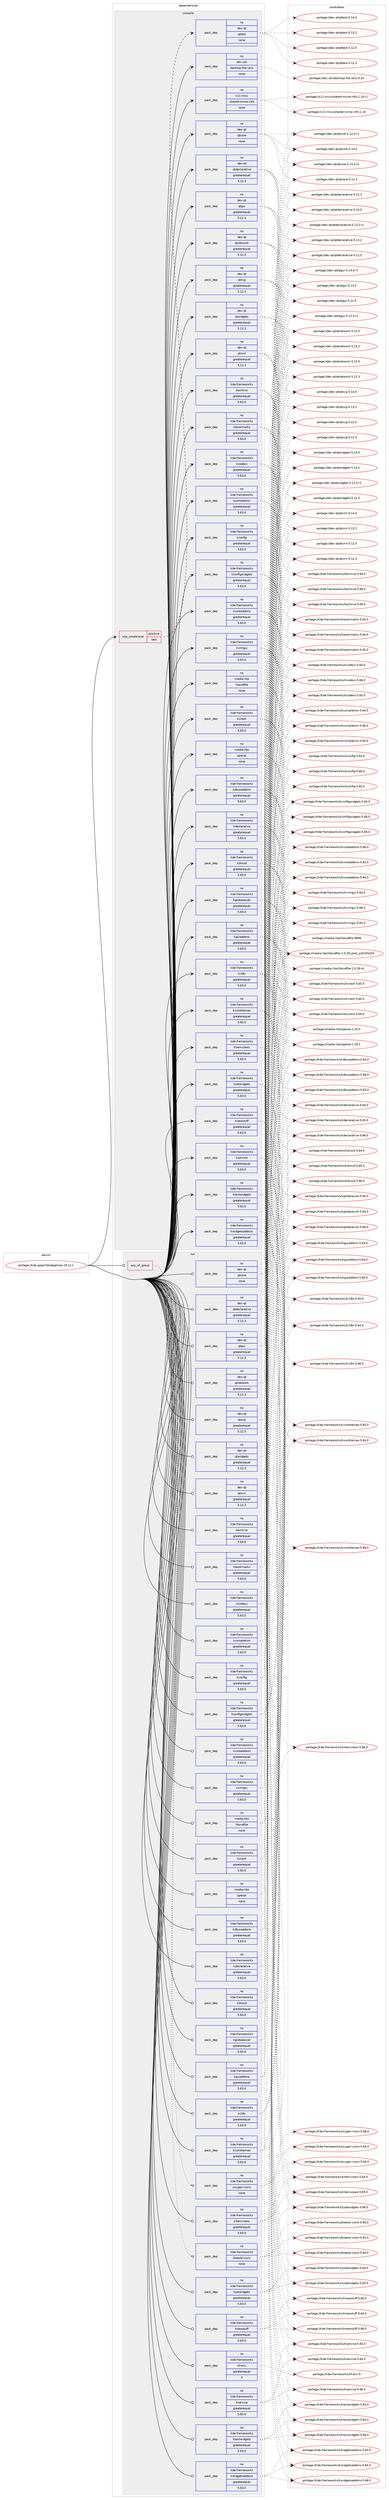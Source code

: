 digraph prolog {

# *************
# Graph options
# *************

newrank=true;
concentrate=true;
compound=true;
graph [rankdir=LR,fontname=Helvetica,fontsize=10,ranksep=1.5];#, ranksep=2.5, nodesep=0.2];
edge  [arrowhead=vee];
node  [fontname=Helvetica,fontsize=10];

# **********
# The ebuild
# **********

subgraph cluster_leftcol {
color=gray;
label=<<i>ebuild</i>>;
id [label="portage://kde-apps/libkdegames-19.12.1", color=red, width=4, href="../kde-apps/libkdegames-19.12.1.svg"];
}

# ****************
# The dependencies
# ****************

subgraph cluster_midcol {
color=gray;
label=<<i>dependencies</i>>;
subgraph cluster_compile {
fillcolor="#eeeeee";
style=filled;
label=<<i>compile</i>>;
subgraph cond56298 {
dependency254496 [label=<<TABLE BORDER="0" CELLBORDER="1" CELLSPACING="0" CELLPADDING="4"><TR><TD ROWSPAN="3" CELLPADDING="10">use_conditional</TD></TR><TR><TD>positive</TD></TR><TR><TD>test</TD></TR></TABLE>>, shape=none, color=red];
subgraph pack194304 {
dependency254497 [label=<<TABLE BORDER="0" CELLBORDER="1" CELLSPACING="0" CELLPADDING="4" WIDTH="220"><TR><TD ROWSPAN="6" CELLPADDING="30">pack_dep</TD></TR><TR><TD WIDTH="110">no</TD></TR><TR><TD>dev-qt</TD></TR><TR><TD>qttest</TD></TR><TR><TD>none</TD></TR><TR><TD></TD></TR></TABLE>>, shape=none, color=blue];
}
dependency254496:e -> dependency254497:w [weight=20,style="dashed",arrowhead="vee"];
}
id:e -> dependency254496:w [weight=20,style="solid",arrowhead="vee"];
subgraph pack194305 {
dependency254498 [label=<<TABLE BORDER="0" CELLBORDER="1" CELLSPACING="0" CELLPADDING="4" WIDTH="220"><TR><TD ROWSPAN="6" CELLPADDING="30">pack_dep</TD></TR><TR><TD WIDTH="110">no</TD></TR><TR><TD>dev-qt</TD></TR><TR><TD>qtcore</TD></TR><TR><TD>none</TD></TR><TR><TD></TD></TR></TABLE>>, shape=none, color=blue];
}
id:e -> dependency254498:w [weight=20,style="solid",arrowhead="vee"];
subgraph pack194306 {
dependency254499 [label=<<TABLE BORDER="0" CELLBORDER="1" CELLSPACING="0" CELLPADDING="4" WIDTH="220"><TR><TD ROWSPAN="6" CELLPADDING="30">pack_dep</TD></TR><TR><TD WIDTH="110">no</TD></TR><TR><TD>dev-qt</TD></TR><TR><TD>qtdeclarative</TD></TR><TR><TD>greaterequal</TD></TR><TR><TD>5.12.3</TD></TR></TABLE>>, shape=none, color=blue];
}
id:e -> dependency254499:w [weight=20,style="solid",arrowhead="vee"];
subgraph pack194307 {
dependency254500 [label=<<TABLE BORDER="0" CELLBORDER="1" CELLSPACING="0" CELLPADDING="4" WIDTH="220"><TR><TD ROWSPAN="6" CELLPADDING="30">pack_dep</TD></TR><TR><TD WIDTH="110">no</TD></TR><TR><TD>dev-qt</TD></TR><TR><TD>qtgui</TD></TR><TR><TD>greaterequal</TD></TR><TR><TD>5.12.3</TD></TR></TABLE>>, shape=none, color=blue];
}
id:e -> dependency254500:w [weight=20,style="solid",arrowhead="vee"];
subgraph pack194308 {
dependency254501 [label=<<TABLE BORDER="0" CELLBORDER="1" CELLSPACING="0" CELLPADDING="4" WIDTH="220"><TR><TD ROWSPAN="6" CELLPADDING="30">pack_dep</TD></TR><TR><TD WIDTH="110">no</TD></TR><TR><TD>dev-qt</TD></TR><TR><TD>qtnetwork</TD></TR><TR><TD>greaterequal</TD></TR><TR><TD>5.12.3</TD></TR></TABLE>>, shape=none, color=blue];
}
id:e -> dependency254501:w [weight=20,style="solid",arrowhead="vee"];
subgraph pack194309 {
dependency254502 [label=<<TABLE BORDER="0" CELLBORDER="1" CELLSPACING="0" CELLPADDING="4" WIDTH="220"><TR><TD ROWSPAN="6" CELLPADDING="30">pack_dep</TD></TR><TR><TD WIDTH="110">no</TD></TR><TR><TD>dev-qt</TD></TR><TR><TD>qtsvg</TD></TR><TR><TD>greaterequal</TD></TR><TR><TD>5.12.3</TD></TR></TABLE>>, shape=none, color=blue];
}
id:e -> dependency254502:w [weight=20,style="solid",arrowhead="vee"];
subgraph pack194310 {
dependency254503 [label=<<TABLE BORDER="0" CELLBORDER="1" CELLSPACING="0" CELLPADDING="4" WIDTH="220"><TR><TD ROWSPAN="6" CELLPADDING="30">pack_dep</TD></TR><TR><TD WIDTH="110">no</TD></TR><TR><TD>dev-qt</TD></TR><TR><TD>qtwidgets</TD></TR><TR><TD>greaterequal</TD></TR><TR><TD>5.12.3</TD></TR></TABLE>>, shape=none, color=blue];
}
id:e -> dependency254503:w [weight=20,style="solid",arrowhead="vee"];
subgraph pack194311 {
dependency254504 [label=<<TABLE BORDER="0" CELLBORDER="1" CELLSPACING="0" CELLPADDING="4" WIDTH="220"><TR><TD ROWSPAN="6" CELLPADDING="30">pack_dep</TD></TR><TR><TD WIDTH="110">no</TD></TR><TR><TD>dev-qt</TD></TR><TR><TD>qtxml</TD></TR><TR><TD>greaterequal</TD></TR><TR><TD>5.12.3</TD></TR></TABLE>>, shape=none, color=blue];
}
id:e -> dependency254504:w [weight=20,style="solid",arrowhead="vee"];
subgraph pack194312 {
dependency254505 [label=<<TABLE BORDER="0" CELLBORDER="1" CELLSPACING="0" CELLPADDING="4" WIDTH="220"><TR><TD ROWSPAN="6" CELLPADDING="30">pack_dep</TD></TR><TR><TD WIDTH="110">no</TD></TR><TR><TD>dev-util</TD></TR><TR><TD>desktop-file-utils</TD></TR><TR><TD>none</TD></TR><TR><TD></TD></TR></TABLE>>, shape=none, color=blue];
}
id:e -> dependency254505:w [weight=20,style="solid",arrowhead="vee"];
subgraph pack194313 {
dependency254506 [label=<<TABLE BORDER="0" CELLBORDER="1" CELLSPACING="0" CELLPADDING="4" WIDTH="220"><TR><TD ROWSPAN="6" CELLPADDING="30">pack_dep</TD></TR><TR><TD WIDTH="110">no</TD></TR><TR><TD>kde-frameworks</TD></TR><TR><TD>karchive</TD></TR><TR><TD>greaterequal</TD></TR><TR><TD>5.63.0</TD></TR></TABLE>>, shape=none, color=blue];
}
id:e -> dependency254506:w [weight=20,style="solid",arrowhead="vee"];
subgraph pack194314 {
dependency254507 [label=<<TABLE BORDER="0" CELLBORDER="1" CELLSPACING="0" CELLPADDING="4" WIDTH="220"><TR><TD ROWSPAN="6" CELLPADDING="30">pack_dep</TD></TR><TR><TD WIDTH="110">no</TD></TR><TR><TD>kde-frameworks</TD></TR><TR><TD>kbookmarks</TD></TR><TR><TD>greaterequal</TD></TR><TR><TD>5.63.0</TD></TR></TABLE>>, shape=none, color=blue];
}
id:e -> dependency254507:w [weight=20,style="solid",arrowhead="vee"];
subgraph pack194315 {
dependency254508 [label=<<TABLE BORDER="0" CELLBORDER="1" CELLSPACING="0" CELLPADDING="4" WIDTH="220"><TR><TD ROWSPAN="6" CELLPADDING="30">pack_dep</TD></TR><TR><TD WIDTH="110">no</TD></TR><TR><TD>kde-frameworks</TD></TR><TR><TD>kcodecs</TD></TR><TR><TD>greaterequal</TD></TR><TR><TD>5.63.0</TD></TR></TABLE>>, shape=none, color=blue];
}
id:e -> dependency254508:w [weight=20,style="solid",arrowhead="vee"];
subgraph pack194316 {
dependency254509 [label=<<TABLE BORDER="0" CELLBORDER="1" CELLSPACING="0" CELLPADDING="4" WIDTH="220"><TR><TD ROWSPAN="6" CELLPADDING="30">pack_dep</TD></TR><TR><TD WIDTH="110">no</TD></TR><TR><TD>kde-frameworks</TD></TR><TR><TD>kcompletion</TD></TR><TR><TD>greaterequal</TD></TR><TR><TD>5.63.0</TD></TR></TABLE>>, shape=none, color=blue];
}
id:e -> dependency254509:w [weight=20,style="solid",arrowhead="vee"];
subgraph pack194317 {
dependency254510 [label=<<TABLE BORDER="0" CELLBORDER="1" CELLSPACING="0" CELLPADDING="4" WIDTH="220"><TR><TD ROWSPAN="6" CELLPADDING="30">pack_dep</TD></TR><TR><TD WIDTH="110">no</TD></TR><TR><TD>kde-frameworks</TD></TR><TR><TD>kconfig</TD></TR><TR><TD>greaterequal</TD></TR><TR><TD>5.63.0</TD></TR></TABLE>>, shape=none, color=blue];
}
id:e -> dependency254510:w [weight=20,style="solid",arrowhead="vee"];
subgraph pack194318 {
dependency254511 [label=<<TABLE BORDER="0" CELLBORDER="1" CELLSPACING="0" CELLPADDING="4" WIDTH="220"><TR><TD ROWSPAN="6" CELLPADDING="30">pack_dep</TD></TR><TR><TD WIDTH="110">no</TD></TR><TR><TD>kde-frameworks</TD></TR><TR><TD>kconfigwidgets</TD></TR><TR><TD>greaterequal</TD></TR><TR><TD>5.63.0</TD></TR></TABLE>>, shape=none, color=blue];
}
id:e -> dependency254511:w [weight=20,style="solid",arrowhead="vee"];
subgraph pack194319 {
dependency254512 [label=<<TABLE BORDER="0" CELLBORDER="1" CELLSPACING="0" CELLPADDING="4" WIDTH="220"><TR><TD ROWSPAN="6" CELLPADDING="30">pack_dep</TD></TR><TR><TD WIDTH="110">no</TD></TR><TR><TD>kde-frameworks</TD></TR><TR><TD>kcoreaddons</TD></TR><TR><TD>greaterequal</TD></TR><TR><TD>5.63.0</TD></TR></TABLE>>, shape=none, color=blue];
}
id:e -> dependency254512:w [weight=20,style="solid",arrowhead="vee"];
subgraph pack194320 {
dependency254513 [label=<<TABLE BORDER="0" CELLBORDER="1" CELLSPACING="0" CELLPADDING="4" WIDTH="220"><TR><TD ROWSPAN="6" CELLPADDING="30">pack_dep</TD></TR><TR><TD WIDTH="110">no</TD></TR><TR><TD>kde-frameworks</TD></TR><TR><TD>kcrash</TD></TR><TR><TD>greaterequal</TD></TR><TR><TD>5.63.0</TD></TR></TABLE>>, shape=none, color=blue];
}
id:e -> dependency254513:w [weight=20,style="solid",arrowhead="vee"];
subgraph pack194321 {
dependency254514 [label=<<TABLE BORDER="0" CELLBORDER="1" CELLSPACING="0" CELLPADDING="4" WIDTH="220"><TR><TD ROWSPAN="6" CELLPADDING="30">pack_dep</TD></TR><TR><TD WIDTH="110">no</TD></TR><TR><TD>kde-frameworks</TD></TR><TR><TD>kdbusaddons</TD></TR><TR><TD>greaterequal</TD></TR><TR><TD>5.63.0</TD></TR></TABLE>>, shape=none, color=blue];
}
id:e -> dependency254514:w [weight=20,style="solid",arrowhead="vee"];
subgraph pack194322 {
dependency254515 [label=<<TABLE BORDER="0" CELLBORDER="1" CELLSPACING="0" CELLPADDING="4" WIDTH="220"><TR><TD ROWSPAN="6" CELLPADDING="30">pack_dep</TD></TR><TR><TD WIDTH="110">no</TD></TR><TR><TD>kde-frameworks</TD></TR><TR><TD>kdeclarative</TD></TR><TR><TD>greaterequal</TD></TR><TR><TD>5.63.0</TD></TR></TABLE>>, shape=none, color=blue];
}
id:e -> dependency254515:w [weight=20,style="solid",arrowhead="vee"];
subgraph pack194323 {
dependency254516 [label=<<TABLE BORDER="0" CELLBORDER="1" CELLSPACING="0" CELLPADDING="4" WIDTH="220"><TR><TD ROWSPAN="6" CELLPADDING="30">pack_dep</TD></TR><TR><TD WIDTH="110">no</TD></TR><TR><TD>kde-frameworks</TD></TR><TR><TD>kdnssd</TD></TR><TR><TD>greaterequal</TD></TR><TR><TD>5.63.0</TD></TR></TABLE>>, shape=none, color=blue];
}
id:e -> dependency254516:w [weight=20,style="solid",arrowhead="vee"];
subgraph pack194324 {
dependency254517 [label=<<TABLE BORDER="0" CELLBORDER="1" CELLSPACING="0" CELLPADDING="4" WIDTH="220"><TR><TD ROWSPAN="6" CELLPADDING="30">pack_dep</TD></TR><TR><TD WIDTH="110">no</TD></TR><TR><TD>kde-frameworks</TD></TR><TR><TD>kglobalaccel</TD></TR><TR><TD>greaterequal</TD></TR><TR><TD>5.63.0</TD></TR></TABLE>>, shape=none, color=blue];
}
id:e -> dependency254517:w [weight=20,style="solid",arrowhead="vee"];
subgraph pack194325 {
dependency254518 [label=<<TABLE BORDER="0" CELLBORDER="1" CELLSPACING="0" CELLPADDING="4" WIDTH="220"><TR><TD ROWSPAN="6" CELLPADDING="30">pack_dep</TD></TR><TR><TD WIDTH="110">no</TD></TR><TR><TD>kde-frameworks</TD></TR><TR><TD>kguiaddons</TD></TR><TR><TD>greaterequal</TD></TR><TR><TD>5.63.0</TD></TR></TABLE>>, shape=none, color=blue];
}
id:e -> dependency254518:w [weight=20,style="solid",arrowhead="vee"];
subgraph pack194326 {
dependency254519 [label=<<TABLE BORDER="0" CELLBORDER="1" CELLSPACING="0" CELLPADDING="4" WIDTH="220"><TR><TD ROWSPAN="6" CELLPADDING="30">pack_dep</TD></TR><TR><TD WIDTH="110">no</TD></TR><TR><TD>kde-frameworks</TD></TR><TR><TD>ki18n</TD></TR><TR><TD>greaterequal</TD></TR><TR><TD>5.63.0</TD></TR></TABLE>>, shape=none, color=blue];
}
id:e -> dependency254519:w [weight=20,style="solid",arrowhead="vee"];
subgraph pack194327 {
dependency254520 [label=<<TABLE BORDER="0" CELLBORDER="1" CELLSPACING="0" CELLPADDING="4" WIDTH="220"><TR><TD ROWSPAN="6" CELLPADDING="30">pack_dep</TD></TR><TR><TD WIDTH="110">no</TD></TR><TR><TD>kde-frameworks</TD></TR><TR><TD>kiconthemes</TD></TR><TR><TD>greaterequal</TD></TR><TR><TD>5.63.0</TD></TR></TABLE>>, shape=none, color=blue];
}
id:e -> dependency254520:w [weight=20,style="solid",arrowhead="vee"];
subgraph pack194328 {
dependency254521 [label=<<TABLE BORDER="0" CELLBORDER="1" CELLSPACING="0" CELLPADDING="4" WIDTH="220"><TR><TD ROWSPAN="6" CELLPADDING="30">pack_dep</TD></TR><TR><TD WIDTH="110">no</TD></TR><TR><TD>kde-frameworks</TD></TR><TR><TD>kitemviews</TD></TR><TR><TD>greaterequal</TD></TR><TR><TD>5.63.0</TD></TR></TABLE>>, shape=none, color=blue];
}
id:e -> dependency254521:w [weight=20,style="solid",arrowhead="vee"];
subgraph pack194329 {
dependency254522 [label=<<TABLE BORDER="0" CELLBORDER="1" CELLSPACING="0" CELLPADDING="4" WIDTH="220"><TR><TD ROWSPAN="6" CELLPADDING="30">pack_dep</TD></TR><TR><TD WIDTH="110">no</TD></TR><TR><TD>kde-frameworks</TD></TR><TR><TD>kjobwidgets</TD></TR><TR><TD>greaterequal</TD></TR><TR><TD>5.63.0</TD></TR></TABLE>>, shape=none, color=blue];
}
id:e -> dependency254522:w [weight=20,style="solid",arrowhead="vee"];
subgraph pack194330 {
dependency254523 [label=<<TABLE BORDER="0" CELLBORDER="1" CELLSPACING="0" CELLPADDING="4" WIDTH="220"><TR><TD ROWSPAN="6" CELLPADDING="30">pack_dep</TD></TR><TR><TD WIDTH="110">no</TD></TR><TR><TD>kde-frameworks</TD></TR><TR><TD>knewstuff</TD></TR><TR><TD>greaterequal</TD></TR><TR><TD>5.63.0</TD></TR></TABLE>>, shape=none, color=blue];
}
id:e -> dependency254523:w [weight=20,style="solid",arrowhead="vee"];
subgraph pack194331 {
dependency254524 [label=<<TABLE BORDER="0" CELLBORDER="1" CELLSPACING="0" CELLPADDING="4" WIDTH="220"><TR><TD ROWSPAN="6" CELLPADDING="30">pack_dep</TD></TR><TR><TD WIDTH="110">no</TD></TR><TR><TD>kde-frameworks</TD></TR><TR><TD>kservice</TD></TR><TR><TD>greaterequal</TD></TR><TR><TD>5.63.0</TD></TR></TABLE>>, shape=none, color=blue];
}
id:e -> dependency254524:w [weight=20,style="solid",arrowhead="vee"];
subgraph pack194332 {
dependency254525 [label=<<TABLE BORDER="0" CELLBORDER="1" CELLSPACING="0" CELLPADDING="4" WIDTH="220"><TR><TD ROWSPAN="6" CELLPADDING="30">pack_dep</TD></TR><TR><TD WIDTH="110">no</TD></TR><TR><TD>kde-frameworks</TD></TR><TR><TD>ktextwidgets</TD></TR><TR><TD>greaterequal</TD></TR><TR><TD>5.63.0</TD></TR></TABLE>>, shape=none, color=blue];
}
id:e -> dependency254525:w [weight=20,style="solid",arrowhead="vee"];
subgraph pack194333 {
dependency254526 [label=<<TABLE BORDER="0" CELLBORDER="1" CELLSPACING="0" CELLPADDING="4" WIDTH="220"><TR><TD ROWSPAN="6" CELLPADDING="30">pack_dep</TD></TR><TR><TD WIDTH="110">no</TD></TR><TR><TD>kde-frameworks</TD></TR><TR><TD>kwidgetsaddons</TD></TR><TR><TD>greaterequal</TD></TR><TR><TD>5.63.0</TD></TR></TABLE>>, shape=none, color=blue];
}
id:e -> dependency254526:w [weight=20,style="solid",arrowhead="vee"];
subgraph pack194334 {
dependency254527 [label=<<TABLE BORDER="0" CELLBORDER="1" CELLSPACING="0" CELLPADDING="4" WIDTH="220"><TR><TD ROWSPAN="6" CELLPADDING="30">pack_dep</TD></TR><TR><TD WIDTH="110">no</TD></TR><TR><TD>kde-frameworks</TD></TR><TR><TD>kxmlgui</TD></TR><TR><TD>greaterequal</TD></TR><TR><TD>5.63.0</TD></TR></TABLE>>, shape=none, color=blue];
}
id:e -> dependency254527:w [weight=20,style="solid",arrowhead="vee"];
subgraph pack194335 {
dependency254528 [label=<<TABLE BORDER="0" CELLBORDER="1" CELLSPACING="0" CELLPADDING="4" WIDTH="220"><TR><TD ROWSPAN="6" CELLPADDING="30">pack_dep</TD></TR><TR><TD WIDTH="110">no</TD></TR><TR><TD>media-libs</TD></TR><TR><TD>libsndfile</TD></TR><TR><TD>none</TD></TR><TR><TD></TD></TR></TABLE>>, shape=none, color=blue];
}
id:e -> dependency254528:w [weight=20,style="solid",arrowhead="vee"];
subgraph pack194336 {
dependency254529 [label=<<TABLE BORDER="0" CELLBORDER="1" CELLSPACING="0" CELLPADDING="4" WIDTH="220"><TR><TD ROWSPAN="6" CELLPADDING="30">pack_dep</TD></TR><TR><TD WIDTH="110">no</TD></TR><TR><TD>media-libs</TD></TR><TR><TD>openal</TD></TR><TR><TD>none</TD></TR><TR><TD></TD></TR></TABLE>>, shape=none, color=blue];
}
id:e -> dependency254529:w [weight=20,style="solid",arrowhead="vee"];
subgraph pack194337 {
dependency254530 [label=<<TABLE BORDER="0" CELLBORDER="1" CELLSPACING="0" CELLPADDING="4" WIDTH="220"><TR><TD ROWSPAN="6" CELLPADDING="30">pack_dep</TD></TR><TR><TD WIDTH="110">no</TD></TR><TR><TD>x11-misc</TD></TR><TR><TD>shared-mime-info</TD></TR><TR><TD>none</TD></TR><TR><TD></TD></TR></TABLE>>, shape=none, color=blue];
}
id:e -> dependency254530:w [weight=20,style="solid",arrowhead="vee"];
}
subgraph cluster_compileandrun {
fillcolor="#eeeeee";
style=filled;
label=<<i>compile and run</i>>;
}
subgraph cluster_run {
fillcolor="#eeeeee";
style=filled;
label=<<i>run</i>>;
subgraph any3709 {
dependency254531 [label=<<TABLE BORDER="0" CELLBORDER="1" CELLSPACING="0" CELLPADDING="4"><TR><TD CELLPADDING="10">any_of_group</TD></TR></TABLE>>, shape=none, color=red];subgraph pack194338 {
dependency254532 [label=<<TABLE BORDER="0" CELLBORDER="1" CELLSPACING="0" CELLPADDING="4" WIDTH="220"><TR><TD ROWSPAN="6" CELLPADDING="30">pack_dep</TD></TR><TR><TD WIDTH="110">no</TD></TR><TR><TD>kde-frameworks</TD></TR><TR><TD>breeze-icons</TD></TR><TR><TD>none</TD></TR><TR><TD></TD></TR></TABLE>>, shape=none, color=blue];
}
dependency254531:e -> dependency254532:w [weight=20,style="dotted",arrowhead="oinv"];
subgraph pack194339 {
dependency254533 [label=<<TABLE BORDER="0" CELLBORDER="1" CELLSPACING="0" CELLPADDING="4" WIDTH="220"><TR><TD ROWSPAN="6" CELLPADDING="30">pack_dep</TD></TR><TR><TD WIDTH="110">no</TD></TR><TR><TD>kde-frameworks</TD></TR><TR><TD>oxygen-icons</TD></TR><TR><TD>none</TD></TR><TR><TD></TD></TR></TABLE>>, shape=none, color=blue];
}
dependency254531:e -> dependency254533:w [weight=20,style="dotted",arrowhead="oinv"];
}
id:e -> dependency254531:w [weight=20,style="solid",arrowhead="odot"];
subgraph pack194340 {
dependency254534 [label=<<TABLE BORDER="0" CELLBORDER="1" CELLSPACING="0" CELLPADDING="4" WIDTH="220"><TR><TD ROWSPAN="6" CELLPADDING="30">pack_dep</TD></TR><TR><TD WIDTH="110">no</TD></TR><TR><TD>dev-qt</TD></TR><TR><TD>qtcore</TD></TR><TR><TD>none</TD></TR><TR><TD></TD></TR></TABLE>>, shape=none, color=blue];
}
id:e -> dependency254534:w [weight=20,style="solid",arrowhead="odot"];
subgraph pack194341 {
dependency254535 [label=<<TABLE BORDER="0" CELLBORDER="1" CELLSPACING="0" CELLPADDING="4" WIDTH="220"><TR><TD ROWSPAN="6" CELLPADDING="30">pack_dep</TD></TR><TR><TD WIDTH="110">no</TD></TR><TR><TD>dev-qt</TD></TR><TR><TD>qtdeclarative</TD></TR><TR><TD>greaterequal</TD></TR><TR><TD>5.12.3</TD></TR></TABLE>>, shape=none, color=blue];
}
id:e -> dependency254535:w [weight=20,style="solid",arrowhead="odot"];
subgraph pack194342 {
dependency254536 [label=<<TABLE BORDER="0" CELLBORDER="1" CELLSPACING="0" CELLPADDING="4" WIDTH="220"><TR><TD ROWSPAN="6" CELLPADDING="30">pack_dep</TD></TR><TR><TD WIDTH="110">no</TD></TR><TR><TD>dev-qt</TD></TR><TR><TD>qtgui</TD></TR><TR><TD>greaterequal</TD></TR><TR><TD>5.12.3</TD></TR></TABLE>>, shape=none, color=blue];
}
id:e -> dependency254536:w [weight=20,style="solid",arrowhead="odot"];
subgraph pack194343 {
dependency254537 [label=<<TABLE BORDER="0" CELLBORDER="1" CELLSPACING="0" CELLPADDING="4" WIDTH="220"><TR><TD ROWSPAN="6" CELLPADDING="30">pack_dep</TD></TR><TR><TD WIDTH="110">no</TD></TR><TR><TD>dev-qt</TD></TR><TR><TD>qtnetwork</TD></TR><TR><TD>greaterequal</TD></TR><TR><TD>5.12.3</TD></TR></TABLE>>, shape=none, color=blue];
}
id:e -> dependency254537:w [weight=20,style="solid",arrowhead="odot"];
subgraph pack194344 {
dependency254538 [label=<<TABLE BORDER="0" CELLBORDER="1" CELLSPACING="0" CELLPADDING="4" WIDTH="220"><TR><TD ROWSPAN="6" CELLPADDING="30">pack_dep</TD></TR><TR><TD WIDTH="110">no</TD></TR><TR><TD>dev-qt</TD></TR><TR><TD>qtsvg</TD></TR><TR><TD>greaterequal</TD></TR><TR><TD>5.12.3</TD></TR></TABLE>>, shape=none, color=blue];
}
id:e -> dependency254538:w [weight=20,style="solid",arrowhead="odot"];
subgraph pack194345 {
dependency254539 [label=<<TABLE BORDER="0" CELLBORDER="1" CELLSPACING="0" CELLPADDING="4" WIDTH="220"><TR><TD ROWSPAN="6" CELLPADDING="30">pack_dep</TD></TR><TR><TD WIDTH="110">no</TD></TR><TR><TD>dev-qt</TD></TR><TR><TD>qtwidgets</TD></TR><TR><TD>greaterequal</TD></TR><TR><TD>5.12.3</TD></TR></TABLE>>, shape=none, color=blue];
}
id:e -> dependency254539:w [weight=20,style="solid",arrowhead="odot"];
subgraph pack194346 {
dependency254540 [label=<<TABLE BORDER="0" CELLBORDER="1" CELLSPACING="0" CELLPADDING="4" WIDTH="220"><TR><TD ROWSPAN="6" CELLPADDING="30">pack_dep</TD></TR><TR><TD WIDTH="110">no</TD></TR><TR><TD>dev-qt</TD></TR><TR><TD>qtxml</TD></TR><TR><TD>greaterequal</TD></TR><TR><TD>5.12.3</TD></TR></TABLE>>, shape=none, color=blue];
}
id:e -> dependency254540:w [weight=20,style="solid",arrowhead="odot"];
subgraph pack194347 {
dependency254541 [label=<<TABLE BORDER="0" CELLBORDER="1" CELLSPACING="0" CELLPADDING="4" WIDTH="220"><TR><TD ROWSPAN="6" CELLPADDING="30">pack_dep</TD></TR><TR><TD WIDTH="110">no</TD></TR><TR><TD>kde-frameworks</TD></TR><TR><TD>karchive</TD></TR><TR><TD>greaterequal</TD></TR><TR><TD>5.63.0</TD></TR></TABLE>>, shape=none, color=blue];
}
id:e -> dependency254541:w [weight=20,style="solid",arrowhead="odot"];
subgraph pack194348 {
dependency254542 [label=<<TABLE BORDER="0" CELLBORDER="1" CELLSPACING="0" CELLPADDING="4" WIDTH="220"><TR><TD ROWSPAN="6" CELLPADDING="30">pack_dep</TD></TR><TR><TD WIDTH="110">no</TD></TR><TR><TD>kde-frameworks</TD></TR><TR><TD>kbookmarks</TD></TR><TR><TD>greaterequal</TD></TR><TR><TD>5.63.0</TD></TR></TABLE>>, shape=none, color=blue];
}
id:e -> dependency254542:w [weight=20,style="solid",arrowhead="odot"];
subgraph pack194349 {
dependency254543 [label=<<TABLE BORDER="0" CELLBORDER="1" CELLSPACING="0" CELLPADDING="4" WIDTH="220"><TR><TD ROWSPAN="6" CELLPADDING="30">pack_dep</TD></TR><TR><TD WIDTH="110">no</TD></TR><TR><TD>kde-frameworks</TD></TR><TR><TD>kcodecs</TD></TR><TR><TD>greaterequal</TD></TR><TR><TD>5.63.0</TD></TR></TABLE>>, shape=none, color=blue];
}
id:e -> dependency254543:w [weight=20,style="solid",arrowhead="odot"];
subgraph pack194350 {
dependency254544 [label=<<TABLE BORDER="0" CELLBORDER="1" CELLSPACING="0" CELLPADDING="4" WIDTH="220"><TR><TD ROWSPAN="6" CELLPADDING="30">pack_dep</TD></TR><TR><TD WIDTH="110">no</TD></TR><TR><TD>kde-frameworks</TD></TR><TR><TD>kcompletion</TD></TR><TR><TD>greaterequal</TD></TR><TR><TD>5.63.0</TD></TR></TABLE>>, shape=none, color=blue];
}
id:e -> dependency254544:w [weight=20,style="solid",arrowhead="odot"];
subgraph pack194351 {
dependency254545 [label=<<TABLE BORDER="0" CELLBORDER="1" CELLSPACING="0" CELLPADDING="4" WIDTH="220"><TR><TD ROWSPAN="6" CELLPADDING="30">pack_dep</TD></TR><TR><TD WIDTH="110">no</TD></TR><TR><TD>kde-frameworks</TD></TR><TR><TD>kconfig</TD></TR><TR><TD>greaterequal</TD></TR><TR><TD>5.63.0</TD></TR></TABLE>>, shape=none, color=blue];
}
id:e -> dependency254545:w [weight=20,style="solid",arrowhead="odot"];
subgraph pack194352 {
dependency254546 [label=<<TABLE BORDER="0" CELLBORDER="1" CELLSPACING="0" CELLPADDING="4" WIDTH="220"><TR><TD ROWSPAN="6" CELLPADDING="30">pack_dep</TD></TR><TR><TD WIDTH="110">no</TD></TR><TR><TD>kde-frameworks</TD></TR><TR><TD>kconfigwidgets</TD></TR><TR><TD>greaterequal</TD></TR><TR><TD>5.63.0</TD></TR></TABLE>>, shape=none, color=blue];
}
id:e -> dependency254546:w [weight=20,style="solid",arrowhead="odot"];
subgraph pack194353 {
dependency254547 [label=<<TABLE BORDER="0" CELLBORDER="1" CELLSPACING="0" CELLPADDING="4" WIDTH="220"><TR><TD ROWSPAN="6" CELLPADDING="30">pack_dep</TD></TR><TR><TD WIDTH="110">no</TD></TR><TR><TD>kde-frameworks</TD></TR><TR><TD>kcoreaddons</TD></TR><TR><TD>greaterequal</TD></TR><TR><TD>5.63.0</TD></TR></TABLE>>, shape=none, color=blue];
}
id:e -> dependency254547:w [weight=20,style="solid",arrowhead="odot"];
subgraph pack194354 {
dependency254548 [label=<<TABLE BORDER="0" CELLBORDER="1" CELLSPACING="0" CELLPADDING="4" WIDTH="220"><TR><TD ROWSPAN="6" CELLPADDING="30">pack_dep</TD></TR><TR><TD WIDTH="110">no</TD></TR><TR><TD>kde-frameworks</TD></TR><TR><TD>kcrash</TD></TR><TR><TD>greaterequal</TD></TR><TR><TD>5.63.0</TD></TR></TABLE>>, shape=none, color=blue];
}
id:e -> dependency254548:w [weight=20,style="solid",arrowhead="odot"];
subgraph pack194355 {
dependency254549 [label=<<TABLE BORDER="0" CELLBORDER="1" CELLSPACING="0" CELLPADDING="4" WIDTH="220"><TR><TD ROWSPAN="6" CELLPADDING="30">pack_dep</TD></TR><TR><TD WIDTH="110">no</TD></TR><TR><TD>kde-frameworks</TD></TR><TR><TD>kdbusaddons</TD></TR><TR><TD>greaterequal</TD></TR><TR><TD>5.63.0</TD></TR></TABLE>>, shape=none, color=blue];
}
id:e -> dependency254549:w [weight=20,style="solid",arrowhead="odot"];
subgraph pack194356 {
dependency254550 [label=<<TABLE BORDER="0" CELLBORDER="1" CELLSPACING="0" CELLPADDING="4" WIDTH="220"><TR><TD ROWSPAN="6" CELLPADDING="30">pack_dep</TD></TR><TR><TD WIDTH="110">no</TD></TR><TR><TD>kde-frameworks</TD></TR><TR><TD>kdeclarative</TD></TR><TR><TD>greaterequal</TD></TR><TR><TD>5.63.0</TD></TR></TABLE>>, shape=none, color=blue];
}
id:e -> dependency254550:w [weight=20,style="solid",arrowhead="odot"];
subgraph pack194357 {
dependency254551 [label=<<TABLE BORDER="0" CELLBORDER="1" CELLSPACING="0" CELLPADDING="4" WIDTH="220"><TR><TD ROWSPAN="6" CELLPADDING="30">pack_dep</TD></TR><TR><TD WIDTH="110">no</TD></TR><TR><TD>kde-frameworks</TD></TR><TR><TD>kdnssd</TD></TR><TR><TD>greaterequal</TD></TR><TR><TD>5.63.0</TD></TR></TABLE>>, shape=none, color=blue];
}
id:e -> dependency254551:w [weight=20,style="solid",arrowhead="odot"];
subgraph pack194358 {
dependency254552 [label=<<TABLE BORDER="0" CELLBORDER="1" CELLSPACING="0" CELLPADDING="4" WIDTH="220"><TR><TD ROWSPAN="6" CELLPADDING="30">pack_dep</TD></TR><TR><TD WIDTH="110">no</TD></TR><TR><TD>kde-frameworks</TD></TR><TR><TD>kf-env</TD></TR><TR><TD>greaterequal</TD></TR><TR><TD>4</TD></TR></TABLE>>, shape=none, color=blue];
}
id:e -> dependency254552:w [weight=20,style="solid",arrowhead="odot"];
subgraph pack194359 {
dependency254553 [label=<<TABLE BORDER="0" CELLBORDER="1" CELLSPACING="0" CELLPADDING="4" WIDTH="220"><TR><TD ROWSPAN="6" CELLPADDING="30">pack_dep</TD></TR><TR><TD WIDTH="110">no</TD></TR><TR><TD>kde-frameworks</TD></TR><TR><TD>kglobalaccel</TD></TR><TR><TD>greaterequal</TD></TR><TR><TD>5.63.0</TD></TR></TABLE>>, shape=none, color=blue];
}
id:e -> dependency254553:w [weight=20,style="solid",arrowhead="odot"];
subgraph pack194360 {
dependency254554 [label=<<TABLE BORDER="0" CELLBORDER="1" CELLSPACING="0" CELLPADDING="4" WIDTH="220"><TR><TD ROWSPAN="6" CELLPADDING="30">pack_dep</TD></TR><TR><TD WIDTH="110">no</TD></TR><TR><TD>kde-frameworks</TD></TR><TR><TD>kguiaddons</TD></TR><TR><TD>greaterequal</TD></TR><TR><TD>5.63.0</TD></TR></TABLE>>, shape=none, color=blue];
}
id:e -> dependency254554:w [weight=20,style="solid",arrowhead="odot"];
subgraph pack194361 {
dependency254555 [label=<<TABLE BORDER="0" CELLBORDER="1" CELLSPACING="0" CELLPADDING="4" WIDTH="220"><TR><TD ROWSPAN="6" CELLPADDING="30">pack_dep</TD></TR><TR><TD WIDTH="110">no</TD></TR><TR><TD>kde-frameworks</TD></TR><TR><TD>ki18n</TD></TR><TR><TD>greaterequal</TD></TR><TR><TD>5.63.0</TD></TR></TABLE>>, shape=none, color=blue];
}
id:e -> dependency254555:w [weight=20,style="solid",arrowhead="odot"];
subgraph pack194362 {
dependency254556 [label=<<TABLE BORDER="0" CELLBORDER="1" CELLSPACING="0" CELLPADDING="4" WIDTH="220"><TR><TD ROWSPAN="6" CELLPADDING="30">pack_dep</TD></TR><TR><TD WIDTH="110">no</TD></TR><TR><TD>kde-frameworks</TD></TR><TR><TD>kiconthemes</TD></TR><TR><TD>greaterequal</TD></TR><TR><TD>5.63.0</TD></TR></TABLE>>, shape=none, color=blue];
}
id:e -> dependency254556:w [weight=20,style="solid",arrowhead="odot"];
subgraph pack194363 {
dependency254557 [label=<<TABLE BORDER="0" CELLBORDER="1" CELLSPACING="0" CELLPADDING="4" WIDTH="220"><TR><TD ROWSPAN="6" CELLPADDING="30">pack_dep</TD></TR><TR><TD WIDTH="110">no</TD></TR><TR><TD>kde-frameworks</TD></TR><TR><TD>kitemviews</TD></TR><TR><TD>greaterequal</TD></TR><TR><TD>5.63.0</TD></TR></TABLE>>, shape=none, color=blue];
}
id:e -> dependency254557:w [weight=20,style="solid",arrowhead="odot"];
subgraph pack194364 {
dependency254558 [label=<<TABLE BORDER="0" CELLBORDER="1" CELLSPACING="0" CELLPADDING="4" WIDTH="220"><TR><TD ROWSPAN="6" CELLPADDING="30">pack_dep</TD></TR><TR><TD WIDTH="110">no</TD></TR><TR><TD>kde-frameworks</TD></TR><TR><TD>kjobwidgets</TD></TR><TR><TD>greaterequal</TD></TR><TR><TD>5.63.0</TD></TR></TABLE>>, shape=none, color=blue];
}
id:e -> dependency254558:w [weight=20,style="solid",arrowhead="odot"];
subgraph pack194365 {
dependency254559 [label=<<TABLE BORDER="0" CELLBORDER="1" CELLSPACING="0" CELLPADDING="4" WIDTH="220"><TR><TD ROWSPAN="6" CELLPADDING="30">pack_dep</TD></TR><TR><TD WIDTH="110">no</TD></TR><TR><TD>kde-frameworks</TD></TR><TR><TD>knewstuff</TD></TR><TR><TD>greaterequal</TD></TR><TR><TD>5.63.0</TD></TR></TABLE>>, shape=none, color=blue];
}
id:e -> dependency254559:w [weight=20,style="solid",arrowhead="odot"];
subgraph pack194366 {
dependency254560 [label=<<TABLE BORDER="0" CELLBORDER="1" CELLSPACING="0" CELLPADDING="4" WIDTH="220"><TR><TD ROWSPAN="6" CELLPADDING="30">pack_dep</TD></TR><TR><TD WIDTH="110">no</TD></TR><TR><TD>kde-frameworks</TD></TR><TR><TD>kservice</TD></TR><TR><TD>greaterequal</TD></TR><TR><TD>5.63.0</TD></TR></TABLE>>, shape=none, color=blue];
}
id:e -> dependency254560:w [weight=20,style="solid",arrowhead="odot"];
subgraph pack194367 {
dependency254561 [label=<<TABLE BORDER="0" CELLBORDER="1" CELLSPACING="0" CELLPADDING="4" WIDTH="220"><TR><TD ROWSPAN="6" CELLPADDING="30">pack_dep</TD></TR><TR><TD WIDTH="110">no</TD></TR><TR><TD>kde-frameworks</TD></TR><TR><TD>ktextwidgets</TD></TR><TR><TD>greaterequal</TD></TR><TR><TD>5.63.0</TD></TR></TABLE>>, shape=none, color=blue];
}
id:e -> dependency254561:w [weight=20,style="solid",arrowhead="odot"];
subgraph pack194368 {
dependency254562 [label=<<TABLE BORDER="0" CELLBORDER="1" CELLSPACING="0" CELLPADDING="4" WIDTH="220"><TR><TD ROWSPAN="6" CELLPADDING="30">pack_dep</TD></TR><TR><TD WIDTH="110">no</TD></TR><TR><TD>kde-frameworks</TD></TR><TR><TD>kwidgetsaddons</TD></TR><TR><TD>greaterequal</TD></TR><TR><TD>5.63.0</TD></TR></TABLE>>, shape=none, color=blue];
}
id:e -> dependency254562:w [weight=20,style="solid",arrowhead="odot"];
subgraph pack194369 {
dependency254563 [label=<<TABLE BORDER="0" CELLBORDER="1" CELLSPACING="0" CELLPADDING="4" WIDTH="220"><TR><TD ROWSPAN="6" CELLPADDING="30">pack_dep</TD></TR><TR><TD WIDTH="110">no</TD></TR><TR><TD>kde-frameworks</TD></TR><TR><TD>kxmlgui</TD></TR><TR><TD>greaterequal</TD></TR><TR><TD>5.63.0</TD></TR></TABLE>>, shape=none, color=blue];
}
id:e -> dependency254563:w [weight=20,style="solid",arrowhead="odot"];
subgraph pack194370 {
dependency254564 [label=<<TABLE BORDER="0" CELLBORDER="1" CELLSPACING="0" CELLPADDING="4" WIDTH="220"><TR><TD ROWSPAN="6" CELLPADDING="30">pack_dep</TD></TR><TR><TD WIDTH="110">no</TD></TR><TR><TD>media-libs</TD></TR><TR><TD>libsndfile</TD></TR><TR><TD>none</TD></TR><TR><TD></TD></TR></TABLE>>, shape=none, color=blue];
}
id:e -> dependency254564:w [weight=20,style="solid",arrowhead="odot"];
subgraph pack194371 {
dependency254565 [label=<<TABLE BORDER="0" CELLBORDER="1" CELLSPACING="0" CELLPADDING="4" WIDTH="220"><TR><TD ROWSPAN="6" CELLPADDING="30">pack_dep</TD></TR><TR><TD WIDTH="110">no</TD></TR><TR><TD>media-libs</TD></TR><TR><TD>openal</TD></TR><TR><TD>none</TD></TR><TR><TD></TD></TR></TABLE>>, shape=none, color=blue];
}
id:e -> dependency254565:w [weight=20,style="solid",arrowhead="odot"];
}
}

# **************
# The candidates
# **************

subgraph cluster_choices {
rank=same;
color=gray;
label=<<i>candidates</i>>;

subgraph choice194304 {
color=black;
nodesep=1;
choice100101118451131164711311611610111511645534649524648 [label="portage://dev-qt/qttest-5.14.0", color=red, width=4,href="../dev-qt/qttest-5.14.0.svg"];
choice100101118451131164711311611610111511645534649514650 [label="portage://dev-qt/qttest-5.13.2", color=red, width=4,href="../dev-qt/qttest-5.13.2.svg"];
choice100101118451131164711311611610111511645534649504653 [label="portage://dev-qt/qttest-5.12.5", color=red, width=4,href="../dev-qt/qttest-5.12.5.svg"];
choice100101118451131164711311611610111511645534649504651 [label="portage://dev-qt/qttest-5.12.3", color=red, width=4,href="../dev-qt/qttest-5.12.3.svg"];
dependency254497:e -> choice100101118451131164711311611610111511645534649524648:w [style=dotted,weight="100"];
dependency254497:e -> choice100101118451131164711311611610111511645534649514650:w [style=dotted,weight="100"];
dependency254497:e -> choice100101118451131164711311611610111511645534649504653:w [style=dotted,weight="100"];
dependency254497:e -> choice100101118451131164711311611610111511645534649504651:w [style=dotted,weight="100"];
}
subgraph choice194305 {
color=black;
nodesep=1;
choice10010111845113116471131169911111410145534649524648 [label="portage://dev-qt/qtcore-5.14.0", color=red, width=4,href="../dev-qt/qtcore-5.14.0.svg"];
choice100101118451131164711311699111114101455346495146504511449 [label="portage://dev-qt/qtcore-5.13.2-r1", color=red, width=4,href="../dev-qt/qtcore-5.13.2-r1.svg"];
choice100101118451131164711311699111114101455346495046534511449 [label="portage://dev-qt/qtcore-5.12.5-r1", color=red, width=4,href="../dev-qt/qtcore-5.12.5-r1.svg"];
choice10010111845113116471131169911111410145534649504651 [label="portage://dev-qt/qtcore-5.12.3", color=red, width=4,href="../dev-qt/qtcore-5.12.3.svg"];
dependency254498:e -> choice10010111845113116471131169911111410145534649524648:w [style=dotted,weight="100"];
dependency254498:e -> choice100101118451131164711311699111114101455346495146504511449:w [style=dotted,weight="100"];
dependency254498:e -> choice100101118451131164711311699111114101455346495046534511449:w [style=dotted,weight="100"];
dependency254498:e -> choice10010111845113116471131169911111410145534649504651:w [style=dotted,weight="100"];
}
subgraph choice194306 {
color=black;
nodesep=1;
choice100101118451131164711311610010199108971149711610511810145534649524648 [label="portage://dev-qt/qtdeclarative-5.14.0", color=red, width=4,href="../dev-qt/qtdeclarative-5.14.0.svg"];
choice1001011184511311647113116100101991089711497116105118101455346495146504511449 [label="portage://dev-qt/qtdeclarative-5.13.2-r1", color=red, width=4,href="../dev-qt/qtdeclarative-5.13.2-r1.svg"];
choice100101118451131164711311610010199108971149711610511810145534649514650 [label="portage://dev-qt/qtdeclarative-5.13.2", color=red, width=4,href="../dev-qt/qtdeclarative-5.13.2.svg"];
choice100101118451131164711311610010199108971149711610511810145534649504653 [label="portage://dev-qt/qtdeclarative-5.12.5", color=red, width=4,href="../dev-qt/qtdeclarative-5.12.5.svg"];
choice100101118451131164711311610010199108971149711610511810145534649504651 [label="portage://dev-qt/qtdeclarative-5.12.3", color=red, width=4,href="../dev-qt/qtdeclarative-5.12.3.svg"];
dependency254499:e -> choice100101118451131164711311610010199108971149711610511810145534649524648:w [style=dotted,weight="100"];
dependency254499:e -> choice1001011184511311647113116100101991089711497116105118101455346495146504511449:w [style=dotted,weight="100"];
dependency254499:e -> choice100101118451131164711311610010199108971149711610511810145534649514650:w [style=dotted,weight="100"];
dependency254499:e -> choice100101118451131164711311610010199108971149711610511810145534649504653:w [style=dotted,weight="100"];
dependency254499:e -> choice100101118451131164711311610010199108971149711610511810145534649504651:w [style=dotted,weight="100"];
}
subgraph choice194307 {
color=black;
nodesep=1;
choice1001011184511311647113116103117105455346495246484511449 [label="portage://dev-qt/qtgui-5.14.0-r1", color=red, width=4,href="../dev-qt/qtgui-5.14.0-r1.svg"];
choice100101118451131164711311610311710545534649514650 [label="portage://dev-qt/qtgui-5.13.2", color=red, width=4,href="../dev-qt/qtgui-5.13.2.svg"];
choice100101118451131164711311610311710545534649504653 [label="portage://dev-qt/qtgui-5.12.5", color=red, width=4,href="../dev-qt/qtgui-5.12.5.svg"];
choice1001011184511311647113116103117105455346495046514511449 [label="portage://dev-qt/qtgui-5.12.3-r1", color=red, width=4,href="../dev-qt/qtgui-5.12.3-r1.svg"];
dependency254500:e -> choice1001011184511311647113116103117105455346495246484511449:w [style=dotted,weight="100"];
dependency254500:e -> choice100101118451131164711311610311710545534649514650:w [style=dotted,weight="100"];
dependency254500:e -> choice100101118451131164711311610311710545534649504653:w [style=dotted,weight="100"];
dependency254500:e -> choice1001011184511311647113116103117105455346495046514511449:w [style=dotted,weight="100"];
}
subgraph choice194308 {
color=black;
nodesep=1;
choice100101118451131164711311611010111611911111410745534649524648 [label="portage://dev-qt/qtnetwork-5.14.0", color=red, width=4,href="../dev-qt/qtnetwork-5.14.0.svg"];
choice100101118451131164711311611010111611911111410745534649514650 [label="portage://dev-qt/qtnetwork-5.13.2", color=red, width=4,href="../dev-qt/qtnetwork-5.13.2.svg"];
choice100101118451131164711311611010111611911111410745534649504653 [label="portage://dev-qt/qtnetwork-5.12.5", color=red, width=4,href="../dev-qt/qtnetwork-5.12.5.svg"];
choice100101118451131164711311611010111611911111410745534649504651 [label="portage://dev-qt/qtnetwork-5.12.3", color=red, width=4,href="../dev-qt/qtnetwork-5.12.3.svg"];
dependency254501:e -> choice100101118451131164711311611010111611911111410745534649524648:w [style=dotted,weight="100"];
dependency254501:e -> choice100101118451131164711311611010111611911111410745534649514650:w [style=dotted,weight="100"];
dependency254501:e -> choice100101118451131164711311611010111611911111410745534649504653:w [style=dotted,weight="100"];
dependency254501:e -> choice100101118451131164711311611010111611911111410745534649504651:w [style=dotted,weight="100"];
}
subgraph choice194309 {
color=black;
nodesep=1;
choice100101118451131164711311611511810345534649524648 [label="portage://dev-qt/qtsvg-5.14.0", color=red, width=4,href="../dev-qt/qtsvg-5.14.0.svg"];
choice100101118451131164711311611511810345534649514650 [label="portage://dev-qt/qtsvg-5.13.2", color=red, width=4,href="../dev-qt/qtsvg-5.13.2.svg"];
choice100101118451131164711311611511810345534649504653 [label="portage://dev-qt/qtsvg-5.12.5", color=red, width=4,href="../dev-qt/qtsvg-5.12.5.svg"];
choice100101118451131164711311611511810345534649504651 [label="portage://dev-qt/qtsvg-5.12.3", color=red, width=4,href="../dev-qt/qtsvg-5.12.3.svg"];
dependency254502:e -> choice100101118451131164711311611511810345534649524648:w [style=dotted,weight="100"];
dependency254502:e -> choice100101118451131164711311611511810345534649514650:w [style=dotted,weight="100"];
dependency254502:e -> choice100101118451131164711311611511810345534649504653:w [style=dotted,weight="100"];
dependency254502:e -> choice100101118451131164711311611511810345534649504651:w [style=dotted,weight="100"];
}
subgraph choice194310 {
color=black;
nodesep=1;
choice100101118451131164711311611910510010310111611545534649524648 [label="portage://dev-qt/qtwidgets-5.14.0", color=red, width=4,href="../dev-qt/qtwidgets-5.14.0.svg"];
choice100101118451131164711311611910510010310111611545534649514650 [label="portage://dev-qt/qtwidgets-5.13.2", color=red, width=4,href="../dev-qt/qtwidgets-5.13.2.svg"];
choice1001011184511311647113116119105100103101116115455346495046534511449 [label="portage://dev-qt/qtwidgets-5.12.5-r1", color=red, width=4,href="../dev-qt/qtwidgets-5.12.5-r1.svg"];
choice100101118451131164711311611910510010310111611545534649504651 [label="portage://dev-qt/qtwidgets-5.12.3", color=red, width=4,href="../dev-qt/qtwidgets-5.12.3.svg"];
dependency254503:e -> choice100101118451131164711311611910510010310111611545534649524648:w [style=dotted,weight="100"];
dependency254503:e -> choice100101118451131164711311611910510010310111611545534649514650:w [style=dotted,weight="100"];
dependency254503:e -> choice1001011184511311647113116119105100103101116115455346495046534511449:w [style=dotted,weight="100"];
dependency254503:e -> choice100101118451131164711311611910510010310111611545534649504651:w [style=dotted,weight="100"];
}
subgraph choice194311 {
color=black;
nodesep=1;
choice100101118451131164711311612010910845534649524648 [label="portage://dev-qt/qtxml-5.14.0", color=red, width=4,href="../dev-qt/qtxml-5.14.0.svg"];
choice100101118451131164711311612010910845534649514650 [label="portage://dev-qt/qtxml-5.13.2", color=red, width=4,href="../dev-qt/qtxml-5.13.2.svg"];
choice100101118451131164711311612010910845534649504653 [label="portage://dev-qt/qtxml-5.12.5", color=red, width=4,href="../dev-qt/qtxml-5.12.5.svg"];
choice100101118451131164711311612010910845534649504651 [label="portage://dev-qt/qtxml-5.12.3", color=red, width=4,href="../dev-qt/qtxml-5.12.3.svg"];
dependency254504:e -> choice100101118451131164711311612010910845534649524648:w [style=dotted,weight="100"];
dependency254504:e -> choice100101118451131164711311612010910845534649514650:w [style=dotted,weight="100"];
dependency254504:e -> choice100101118451131164711311612010910845534649504653:w [style=dotted,weight="100"];
dependency254504:e -> choice100101118451131164711311612010910845534649504651:w [style=dotted,weight="100"];
}
subgraph choice194312 {
color=black;
nodesep=1;
choice100101118451171161051084710010111510711611111245102105108101451171161051081154548465052 [label="portage://dev-util/desktop-file-utils-0.24", color=red, width=4,href="../dev-util/desktop-file-utils-0.24.svg"];
dependency254505:e -> choice100101118451171161051084710010111510711611111245102105108101451171161051081154548465052:w [style=dotted,weight="100"];
}
subgraph choice194313 {
color=black;
nodesep=1;
choice107100101451021149710910111911111410711547107971149910410511810145534654544648 [label="portage://kde-frameworks/karchive-5.66.0", color=red, width=4,href="../kde-frameworks/karchive-5.66.0.svg"];
choice107100101451021149710910111911111410711547107971149910410511810145534654534648 [label="portage://kde-frameworks/karchive-5.65.0", color=red, width=4,href="../kde-frameworks/karchive-5.65.0.svg"];
choice107100101451021149710910111911111410711547107971149910410511810145534654524648 [label="portage://kde-frameworks/karchive-5.64.0", color=red, width=4,href="../kde-frameworks/karchive-5.64.0.svg"];
dependency254506:e -> choice107100101451021149710910111911111410711547107971149910410511810145534654544648:w [style=dotted,weight="100"];
dependency254506:e -> choice107100101451021149710910111911111410711547107971149910410511810145534654534648:w [style=dotted,weight="100"];
dependency254506:e -> choice107100101451021149710910111911111410711547107971149910410511810145534654524648:w [style=dotted,weight="100"];
}
subgraph choice194314 {
color=black;
nodesep=1;
choice107100101451021149710910111911111410711547107981111111071099711410711545534654544648 [label="portage://kde-frameworks/kbookmarks-5.66.0", color=red, width=4,href="../kde-frameworks/kbookmarks-5.66.0.svg"];
choice107100101451021149710910111911111410711547107981111111071099711410711545534654534648 [label="portage://kde-frameworks/kbookmarks-5.65.0", color=red, width=4,href="../kde-frameworks/kbookmarks-5.65.0.svg"];
choice107100101451021149710910111911111410711547107981111111071099711410711545534654524648 [label="portage://kde-frameworks/kbookmarks-5.64.0", color=red, width=4,href="../kde-frameworks/kbookmarks-5.64.0.svg"];
dependency254507:e -> choice107100101451021149710910111911111410711547107981111111071099711410711545534654544648:w [style=dotted,weight="100"];
dependency254507:e -> choice107100101451021149710910111911111410711547107981111111071099711410711545534654534648:w [style=dotted,weight="100"];
dependency254507:e -> choice107100101451021149710910111911111410711547107981111111071099711410711545534654524648:w [style=dotted,weight="100"];
}
subgraph choice194315 {
color=black;
nodesep=1;
choice107100101451021149710910111911111410711547107991111001019911545534654544648 [label="portage://kde-frameworks/kcodecs-5.66.0", color=red, width=4,href="../kde-frameworks/kcodecs-5.66.0.svg"];
choice107100101451021149710910111911111410711547107991111001019911545534654534648 [label="portage://kde-frameworks/kcodecs-5.65.0", color=red, width=4,href="../kde-frameworks/kcodecs-5.65.0.svg"];
choice107100101451021149710910111911111410711547107991111001019911545534654524648 [label="portage://kde-frameworks/kcodecs-5.64.0", color=red, width=4,href="../kde-frameworks/kcodecs-5.64.0.svg"];
dependency254508:e -> choice107100101451021149710910111911111410711547107991111001019911545534654544648:w [style=dotted,weight="100"];
dependency254508:e -> choice107100101451021149710910111911111410711547107991111001019911545534654534648:w [style=dotted,weight="100"];
dependency254508:e -> choice107100101451021149710910111911111410711547107991111001019911545534654524648:w [style=dotted,weight="100"];
}
subgraph choice194316 {
color=black;
nodesep=1;
choice1071001014510211497109101119111114107115471079911110911210810111610511111045534654544648 [label="portage://kde-frameworks/kcompletion-5.66.0", color=red, width=4,href="../kde-frameworks/kcompletion-5.66.0.svg"];
choice1071001014510211497109101119111114107115471079911110911210810111610511111045534654534648 [label="portage://kde-frameworks/kcompletion-5.65.0", color=red, width=4,href="../kde-frameworks/kcompletion-5.65.0.svg"];
choice1071001014510211497109101119111114107115471079911110911210810111610511111045534654524648 [label="portage://kde-frameworks/kcompletion-5.64.0", color=red, width=4,href="../kde-frameworks/kcompletion-5.64.0.svg"];
dependency254509:e -> choice1071001014510211497109101119111114107115471079911110911210810111610511111045534654544648:w [style=dotted,weight="100"];
dependency254509:e -> choice1071001014510211497109101119111114107115471079911110911210810111610511111045534654534648:w [style=dotted,weight="100"];
dependency254509:e -> choice1071001014510211497109101119111114107115471079911110911210810111610511111045534654524648:w [style=dotted,weight="100"];
}
subgraph choice194317 {
color=black;
nodesep=1;
choice1071001014510211497109101119111114107115471079911111010210510345534654544648 [label="portage://kde-frameworks/kconfig-5.66.0", color=red, width=4,href="../kde-frameworks/kconfig-5.66.0.svg"];
choice1071001014510211497109101119111114107115471079911111010210510345534654534648 [label="portage://kde-frameworks/kconfig-5.65.0", color=red, width=4,href="../kde-frameworks/kconfig-5.65.0.svg"];
choice1071001014510211497109101119111114107115471079911111010210510345534654524648 [label="portage://kde-frameworks/kconfig-5.64.0", color=red, width=4,href="../kde-frameworks/kconfig-5.64.0.svg"];
dependency254510:e -> choice1071001014510211497109101119111114107115471079911111010210510345534654544648:w [style=dotted,weight="100"];
dependency254510:e -> choice1071001014510211497109101119111114107115471079911111010210510345534654534648:w [style=dotted,weight="100"];
dependency254510:e -> choice1071001014510211497109101119111114107115471079911111010210510345534654524648:w [style=dotted,weight="100"];
}
subgraph choice194318 {
color=black;
nodesep=1;
choice1071001014510211497109101119111114107115471079911111010210510311910510010310111611545534654544648 [label="portage://kde-frameworks/kconfigwidgets-5.66.0", color=red, width=4,href="../kde-frameworks/kconfigwidgets-5.66.0.svg"];
choice1071001014510211497109101119111114107115471079911111010210510311910510010310111611545534654534648 [label="portage://kde-frameworks/kconfigwidgets-5.65.0", color=red, width=4,href="../kde-frameworks/kconfigwidgets-5.65.0.svg"];
choice1071001014510211497109101119111114107115471079911111010210510311910510010310111611545534654524648 [label="portage://kde-frameworks/kconfigwidgets-5.64.0", color=red, width=4,href="../kde-frameworks/kconfigwidgets-5.64.0.svg"];
dependency254511:e -> choice1071001014510211497109101119111114107115471079911111010210510311910510010310111611545534654544648:w [style=dotted,weight="100"];
dependency254511:e -> choice1071001014510211497109101119111114107115471079911111010210510311910510010310111611545534654534648:w [style=dotted,weight="100"];
dependency254511:e -> choice1071001014510211497109101119111114107115471079911111010210510311910510010310111611545534654524648:w [style=dotted,weight="100"];
}
subgraph choice194319 {
color=black;
nodesep=1;
choice107100101451021149710910111911111410711547107991111141019710010011111011545534654544648 [label="portage://kde-frameworks/kcoreaddons-5.66.0", color=red, width=4,href="../kde-frameworks/kcoreaddons-5.66.0.svg"];
choice107100101451021149710910111911111410711547107991111141019710010011111011545534654534648 [label="portage://kde-frameworks/kcoreaddons-5.65.0", color=red, width=4,href="../kde-frameworks/kcoreaddons-5.65.0.svg"];
choice107100101451021149710910111911111410711547107991111141019710010011111011545534654524648 [label="portage://kde-frameworks/kcoreaddons-5.64.0", color=red, width=4,href="../kde-frameworks/kcoreaddons-5.64.0.svg"];
dependency254512:e -> choice107100101451021149710910111911111410711547107991111141019710010011111011545534654544648:w [style=dotted,weight="100"];
dependency254512:e -> choice107100101451021149710910111911111410711547107991111141019710010011111011545534654534648:w [style=dotted,weight="100"];
dependency254512:e -> choice107100101451021149710910111911111410711547107991111141019710010011111011545534654524648:w [style=dotted,weight="100"];
}
subgraph choice194320 {
color=black;
nodesep=1;
choice107100101451021149710910111911111410711547107991149711510445534654544648 [label="portage://kde-frameworks/kcrash-5.66.0", color=red, width=4,href="../kde-frameworks/kcrash-5.66.0.svg"];
choice107100101451021149710910111911111410711547107991149711510445534654534648 [label="portage://kde-frameworks/kcrash-5.65.0", color=red, width=4,href="../kde-frameworks/kcrash-5.65.0.svg"];
choice107100101451021149710910111911111410711547107991149711510445534654524648 [label="portage://kde-frameworks/kcrash-5.64.0", color=red, width=4,href="../kde-frameworks/kcrash-5.64.0.svg"];
dependency254513:e -> choice107100101451021149710910111911111410711547107991149711510445534654544648:w [style=dotted,weight="100"];
dependency254513:e -> choice107100101451021149710910111911111410711547107991149711510445534654534648:w [style=dotted,weight="100"];
dependency254513:e -> choice107100101451021149710910111911111410711547107991149711510445534654524648:w [style=dotted,weight="100"];
}
subgraph choice194321 {
color=black;
nodesep=1;
choice107100101451021149710910111911111410711547107100981171159710010011111011545534654544648 [label="portage://kde-frameworks/kdbusaddons-5.66.0", color=red, width=4,href="../kde-frameworks/kdbusaddons-5.66.0.svg"];
choice107100101451021149710910111911111410711547107100981171159710010011111011545534654534648 [label="portage://kde-frameworks/kdbusaddons-5.65.0", color=red, width=4,href="../kde-frameworks/kdbusaddons-5.65.0.svg"];
choice107100101451021149710910111911111410711547107100981171159710010011111011545534654524648 [label="portage://kde-frameworks/kdbusaddons-5.64.0", color=red, width=4,href="../kde-frameworks/kdbusaddons-5.64.0.svg"];
dependency254514:e -> choice107100101451021149710910111911111410711547107100981171159710010011111011545534654544648:w [style=dotted,weight="100"];
dependency254514:e -> choice107100101451021149710910111911111410711547107100981171159710010011111011545534654534648:w [style=dotted,weight="100"];
dependency254514:e -> choice107100101451021149710910111911111410711547107100981171159710010011111011545534654524648:w [style=dotted,weight="100"];
}
subgraph choice194322 {
color=black;
nodesep=1;
choice10710010145102114971091011191111141071154710710010199108971149711610511810145534654544648 [label="portage://kde-frameworks/kdeclarative-5.66.0", color=red, width=4,href="../kde-frameworks/kdeclarative-5.66.0.svg"];
choice10710010145102114971091011191111141071154710710010199108971149711610511810145534654534648 [label="portage://kde-frameworks/kdeclarative-5.65.0", color=red, width=4,href="../kde-frameworks/kdeclarative-5.65.0.svg"];
choice10710010145102114971091011191111141071154710710010199108971149711610511810145534654524648 [label="portage://kde-frameworks/kdeclarative-5.64.0", color=red, width=4,href="../kde-frameworks/kdeclarative-5.64.0.svg"];
dependency254515:e -> choice10710010145102114971091011191111141071154710710010199108971149711610511810145534654544648:w [style=dotted,weight="100"];
dependency254515:e -> choice10710010145102114971091011191111141071154710710010199108971149711610511810145534654534648:w [style=dotted,weight="100"];
dependency254515:e -> choice10710010145102114971091011191111141071154710710010199108971149711610511810145534654524648:w [style=dotted,weight="100"];
}
subgraph choice194323 {
color=black;
nodesep=1;
choice10710010145102114971091011191111141071154710710011011511510045534654544648 [label="portage://kde-frameworks/kdnssd-5.66.0", color=red, width=4,href="../kde-frameworks/kdnssd-5.66.0.svg"];
choice10710010145102114971091011191111141071154710710011011511510045534654534648 [label="portage://kde-frameworks/kdnssd-5.65.0", color=red, width=4,href="../kde-frameworks/kdnssd-5.65.0.svg"];
choice10710010145102114971091011191111141071154710710011011511510045534654524648 [label="portage://kde-frameworks/kdnssd-5.64.0", color=red, width=4,href="../kde-frameworks/kdnssd-5.64.0.svg"];
dependency254516:e -> choice10710010145102114971091011191111141071154710710011011511510045534654544648:w [style=dotted,weight="100"];
dependency254516:e -> choice10710010145102114971091011191111141071154710710011011511510045534654534648:w [style=dotted,weight="100"];
dependency254516:e -> choice10710010145102114971091011191111141071154710710011011511510045534654524648:w [style=dotted,weight="100"];
}
subgraph choice194324 {
color=black;
nodesep=1;
choice107100101451021149710910111911111410711547107103108111989710897999910110845534654544648 [label="portage://kde-frameworks/kglobalaccel-5.66.0", color=red, width=4,href="../kde-frameworks/kglobalaccel-5.66.0.svg"];
choice107100101451021149710910111911111410711547107103108111989710897999910110845534654534648 [label="portage://kde-frameworks/kglobalaccel-5.65.0", color=red, width=4,href="../kde-frameworks/kglobalaccel-5.65.0.svg"];
choice107100101451021149710910111911111410711547107103108111989710897999910110845534654524648 [label="portage://kde-frameworks/kglobalaccel-5.64.0", color=red, width=4,href="../kde-frameworks/kglobalaccel-5.64.0.svg"];
dependency254517:e -> choice107100101451021149710910111911111410711547107103108111989710897999910110845534654544648:w [style=dotted,weight="100"];
dependency254517:e -> choice107100101451021149710910111911111410711547107103108111989710897999910110845534654534648:w [style=dotted,weight="100"];
dependency254517:e -> choice107100101451021149710910111911111410711547107103108111989710897999910110845534654524648:w [style=dotted,weight="100"];
}
subgraph choice194325 {
color=black;
nodesep=1;
choice1071001014510211497109101119111114107115471071031171059710010011111011545534654544648 [label="portage://kde-frameworks/kguiaddons-5.66.0", color=red, width=4,href="../kde-frameworks/kguiaddons-5.66.0.svg"];
choice1071001014510211497109101119111114107115471071031171059710010011111011545534654534648 [label="portage://kde-frameworks/kguiaddons-5.65.0", color=red, width=4,href="../kde-frameworks/kguiaddons-5.65.0.svg"];
choice1071001014510211497109101119111114107115471071031171059710010011111011545534654524648 [label="portage://kde-frameworks/kguiaddons-5.64.0", color=red, width=4,href="../kde-frameworks/kguiaddons-5.64.0.svg"];
dependency254518:e -> choice1071001014510211497109101119111114107115471071031171059710010011111011545534654544648:w [style=dotted,weight="100"];
dependency254518:e -> choice1071001014510211497109101119111114107115471071031171059710010011111011545534654534648:w [style=dotted,weight="100"];
dependency254518:e -> choice1071001014510211497109101119111114107115471071031171059710010011111011545534654524648:w [style=dotted,weight="100"];
}
subgraph choice194326 {
color=black;
nodesep=1;
choice107100101451021149710910111911111410711547107105495611045534654544648 [label="portage://kde-frameworks/ki18n-5.66.0", color=red, width=4,href="../kde-frameworks/ki18n-5.66.0.svg"];
choice107100101451021149710910111911111410711547107105495611045534654534648 [label="portage://kde-frameworks/ki18n-5.65.0", color=red, width=4,href="../kde-frameworks/ki18n-5.65.0.svg"];
choice107100101451021149710910111911111410711547107105495611045534654524648 [label="portage://kde-frameworks/ki18n-5.64.0", color=red, width=4,href="../kde-frameworks/ki18n-5.64.0.svg"];
dependency254519:e -> choice107100101451021149710910111911111410711547107105495611045534654544648:w [style=dotted,weight="100"];
dependency254519:e -> choice107100101451021149710910111911111410711547107105495611045534654534648:w [style=dotted,weight="100"];
dependency254519:e -> choice107100101451021149710910111911111410711547107105495611045534654524648:w [style=dotted,weight="100"];
}
subgraph choice194327 {
color=black;
nodesep=1;
choice1071001014510211497109101119111114107115471071059911111011610410110910111545534654544648 [label="portage://kde-frameworks/kiconthemes-5.66.0", color=red, width=4,href="../kde-frameworks/kiconthemes-5.66.0.svg"];
choice1071001014510211497109101119111114107115471071059911111011610410110910111545534654534648 [label="portage://kde-frameworks/kiconthemes-5.65.0", color=red, width=4,href="../kde-frameworks/kiconthemes-5.65.0.svg"];
choice1071001014510211497109101119111114107115471071059911111011610410110910111545534654524648 [label="portage://kde-frameworks/kiconthemes-5.64.0", color=red, width=4,href="../kde-frameworks/kiconthemes-5.64.0.svg"];
dependency254520:e -> choice1071001014510211497109101119111114107115471071059911111011610410110910111545534654544648:w [style=dotted,weight="100"];
dependency254520:e -> choice1071001014510211497109101119111114107115471071059911111011610410110910111545534654534648:w [style=dotted,weight="100"];
dependency254520:e -> choice1071001014510211497109101119111114107115471071059911111011610410110910111545534654524648:w [style=dotted,weight="100"];
}
subgraph choice194328 {
color=black;
nodesep=1;
choice10710010145102114971091011191111141071154710710511610110911810510111911545534654544648 [label="portage://kde-frameworks/kitemviews-5.66.0", color=red, width=4,href="../kde-frameworks/kitemviews-5.66.0.svg"];
choice10710010145102114971091011191111141071154710710511610110911810510111911545534654534648 [label="portage://kde-frameworks/kitemviews-5.65.0", color=red, width=4,href="../kde-frameworks/kitemviews-5.65.0.svg"];
choice10710010145102114971091011191111141071154710710511610110911810510111911545534654524648 [label="portage://kde-frameworks/kitemviews-5.64.0", color=red, width=4,href="../kde-frameworks/kitemviews-5.64.0.svg"];
dependency254521:e -> choice10710010145102114971091011191111141071154710710511610110911810510111911545534654544648:w [style=dotted,weight="100"];
dependency254521:e -> choice10710010145102114971091011191111141071154710710511610110911810510111911545534654534648:w [style=dotted,weight="100"];
dependency254521:e -> choice10710010145102114971091011191111141071154710710511610110911810510111911545534654524648:w [style=dotted,weight="100"];
}
subgraph choice194329 {
color=black;
nodesep=1;
choice1071001014510211497109101119111114107115471071061119811910510010310111611545534654544648 [label="portage://kde-frameworks/kjobwidgets-5.66.0", color=red, width=4,href="../kde-frameworks/kjobwidgets-5.66.0.svg"];
choice1071001014510211497109101119111114107115471071061119811910510010310111611545534654534648 [label="portage://kde-frameworks/kjobwidgets-5.65.0", color=red, width=4,href="../kde-frameworks/kjobwidgets-5.65.0.svg"];
choice1071001014510211497109101119111114107115471071061119811910510010310111611545534654524648 [label="portage://kde-frameworks/kjobwidgets-5.64.0", color=red, width=4,href="../kde-frameworks/kjobwidgets-5.64.0.svg"];
dependency254522:e -> choice1071001014510211497109101119111114107115471071061119811910510010310111611545534654544648:w [style=dotted,weight="100"];
dependency254522:e -> choice1071001014510211497109101119111114107115471071061119811910510010310111611545534654534648:w [style=dotted,weight="100"];
dependency254522:e -> choice1071001014510211497109101119111114107115471071061119811910510010310111611545534654524648:w [style=dotted,weight="100"];
}
subgraph choice194330 {
color=black;
nodesep=1;
choice10710010145102114971091011191111141071154710711010111911511611710210245534654544648 [label="portage://kde-frameworks/knewstuff-5.66.0", color=red, width=4,href="../kde-frameworks/knewstuff-5.66.0.svg"];
choice10710010145102114971091011191111141071154710711010111911511611710210245534654534648 [label="portage://kde-frameworks/knewstuff-5.65.0", color=red, width=4,href="../kde-frameworks/knewstuff-5.65.0.svg"];
choice10710010145102114971091011191111141071154710711010111911511611710210245534654524648 [label="portage://kde-frameworks/knewstuff-5.64.0", color=red, width=4,href="../kde-frameworks/knewstuff-5.64.0.svg"];
dependency254523:e -> choice10710010145102114971091011191111141071154710711010111911511611710210245534654544648:w [style=dotted,weight="100"];
dependency254523:e -> choice10710010145102114971091011191111141071154710711010111911511611710210245534654534648:w [style=dotted,weight="100"];
dependency254523:e -> choice10710010145102114971091011191111141071154710711010111911511611710210245534654524648:w [style=dotted,weight="100"];
}
subgraph choice194331 {
color=black;
nodesep=1;
choice1071001014510211497109101119111114107115471071151011141181059910145534654544648 [label="portage://kde-frameworks/kservice-5.66.0", color=red, width=4,href="../kde-frameworks/kservice-5.66.0.svg"];
choice1071001014510211497109101119111114107115471071151011141181059910145534654534648 [label="portage://kde-frameworks/kservice-5.65.0", color=red, width=4,href="../kde-frameworks/kservice-5.65.0.svg"];
choice1071001014510211497109101119111114107115471071151011141181059910145534654524648 [label="portage://kde-frameworks/kservice-5.64.0", color=red, width=4,href="../kde-frameworks/kservice-5.64.0.svg"];
dependency254524:e -> choice1071001014510211497109101119111114107115471071151011141181059910145534654544648:w [style=dotted,weight="100"];
dependency254524:e -> choice1071001014510211497109101119111114107115471071151011141181059910145534654534648:w [style=dotted,weight="100"];
dependency254524:e -> choice1071001014510211497109101119111114107115471071151011141181059910145534654524648:w [style=dotted,weight="100"];
}
subgraph choice194332 {
color=black;
nodesep=1;
choice10710010145102114971091011191111141071154710711610112011611910510010310111611545534654544648 [label="portage://kde-frameworks/ktextwidgets-5.66.0", color=red, width=4,href="../kde-frameworks/ktextwidgets-5.66.0.svg"];
choice10710010145102114971091011191111141071154710711610112011611910510010310111611545534654534648 [label="portage://kde-frameworks/ktextwidgets-5.65.0", color=red, width=4,href="../kde-frameworks/ktextwidgets-5.65.0.svg"];
choice10710010145102114971091011191111141071154710711610112011611910510010310111611545534654524648 [label="portage://kde-frameworks/ktextwidgets-5.64.0", color=red, width=4,href="../kde-frameworks/ktextwidgets-5.64.0.svg"];
dependency254525:e -> choice10710010145102114971091011191111141071154710711610112011611910510010310111611545534654544648:w [style=dotted,weight="100"];
dependency254525:e -> choice10710010145102114971091011191111141071154710711610112011611910510010310111611545534654534648:w [style=dotted,weight="100"];
dependency254525:e -> choice10710010145102114971091011191111141071154710711610112011611910510010310111611545534654524648:w [style=dotted,weight="100"];
}
subgraph choice194333 {
color=black;
nodesep=1;
choice1071001014510211497109101119111114107115471071191051001031011161159710010011111011545534654544648 [label="portage://kde-frameworks/kwidgetsaddons-5.66.0", color=red, width=4,href="../kde-frameworks/kwidgetsaddons-5.66.0.svg"];
choice1071001014510211497109101119111114107115471071191051001031011161159710010011111011545534654534648 [label="portage://kde-frameworks/kwidgetsaddons-5.65.0", color=red, width=4,href="../kde-frameworks/kwidgetsaddons-5.65.0.svg"];
choice1071001014510211497109101119111114107115471071191051001031011161159710010011111011545534654524648 [label="portage://kde-frameworks/kwidgetsaddons-5.64.0", color=red, width=4,href="../kde-frameworks/kwidgetsaddons-5.64.0.svg"];
dependency254526:e -> choice1071001014510211497109101119111114107115471071191051001031011161159710010011111011545534654544648:w [style=dotted,weight="100"];
dependency254526:e -> choice1071001014510211497109101119111114107115471071191051001031011161159710010011111011545534654534648:w [style=dotted,weight="100"];
dependency254526:e -> choice1071001014510211497109101119111114107115471071191051001031011161159710010011111011545534654524648:w [style=dotted,weight="100"];
}
subgraph choice194334 {
color=black;
nodesep=1;
choice10710010145102114971091011191111141071154710712010910810311710545534654544648 [label="portage://kde-frameworks/kxmlgui-5.66.0", color=red, width=4,href="../kde-frameworks/kxmlgui-5.66.0.svg"];
choice10710010145102114971091011191111141071154710712010910810311710545534654534648 [label="portage://kde-frameworks/kxmlgui-5.65.0", color=red, width=4,href="../kde-frameworks/kxmlgui-5.65.0.svg"];
choice10710010145102114971091011191111141071154710712010910810311710545534654524648 [label="portage://kde-frameworks/kxmlgui-5.64.0", color=red, width=4,href="../kde-frameworks/kxmlgui-5.64.0.svg"];
dependency254527:e -> choice10710010145102114971091011191111141071154710712010910810311710545534654544648:w [style=dotted,weight="100"];
dependency254527:e -> choice10710010145102114971091011191111141071154710712010910810311710545534654534648:w [style=dotted,weight="100"];
dependency254527:e -> choice10710010145102114971091011191111141071154710712010910810311710545534654524648:w [style=dotted,weight="100"];
}
subgraph choice194335 {
color=black;
nodesep=1;
choice10910110010597451081059811547108105981151101001021051081014557575757 [label="portage://media-libs/libsndfile-9999", color=red, width=4,href="../media-libs/libsndfile-9999.svg"];
choice1091011001059745108105981154710810598115110100102105108101454946484650579511211410150951125048495749485052 [label="portage://media-libs/libsndfile-1.0.29_pre2_p20191024", color=red, width=4,href="../media-libs/libsndfile-1.0.29_pre2_p20191024.svg"];
choice1091011001059745108105981154710810598115110100102105108101454946484650564511452 [label="portage://media-libs/libsndfile-1.0.28-r4", color=red, width=4,href="../media-libs/libsndfile-1.0.28-r4.svg"];
dependency254528:e -> choice10910110010597451081059811547108105981151101001021051081014557575757:w [style=dotted,weight="100"];
dependency254528:e -> choice1091011001059745108105981154710810598115110100102105108101454946484650579511211410150951125048495749485052:w [style=dotted,weight="100"];
dependency254528:e -> choice1091011001059745108105981154710810598115110100102105108101454946484650564511452:w [style=dotted,weight="100"];
}
subgraph choice194336 {
color=black;
nodesep=1;
choice109101100105974510810598115471111121011109710845494650484648 [label="portage://media-libs/openal-1.20.0", color=red, width=4,href="../media-libs/openal-1.20.0.svg"];
choice109101100105974510810598115471111121011109710845494649574649 [label="portage://media-libs/openal-1.19.1", color=red, width=4,href="../media-libs/openal-1.19.1.svg"];
dependency254529:e -> choice109101100105974510810598115471111121011109710845494650484648:w [style=dotted,weight="100"];
dependency254529:e -> choice109101100105974510810598115471111121011109710845494649574649:w [style=dotted,weight="100"];
}
subgraph choice194337 {
color=black;
nodesep=1;
choice120494945109105115994711510497114101100451091051091014510511010211145494649484511449 [label="portage://x11-misc/shared-mime-info-1.10-r1", color=red, width=4,href="../x11-misc/shared-mime-info-1.10-r1.svg"];
choice12049494510910511599471151049711410110045109105109101451051101021114549464948 [label="portage://x11-misc/shared-mime-info-1.10", color=red, width=4,href="../x11-misc/shared-mime-info-1.10.svg"];
dependency254530:e -> choice120494945109105115994711510497114101100451091051091014510511010211145494649484511449:w [style=dotted,weight="100"];
dependency254530:e -> choice12049494510910511599471151049711410110045109105109101451051101021114549464948:w [style=dotted,weight="100"];
}
subgraph choice194338 {
color=black;
nodesep=1;
choice10710010145102114971091011191111141071154798114101101122101451059911111011545534654544648 [label="portage://kde-frameworks/breeze-icons-5.66.0", color=red, width=4,href="../kde-frameworks/breeze-icons-5.66.0.svg"];
choice10710010145102114971091011191111141071154798114101101122101451059911111011545534654534648 [label="portage://kde-frameworks/breeze-icons-5.65.0", color=red, width=4,href="../kde-frameworks/breeze-icons-5.65.0.svg"];
choice10710010145102114971091011191111141071154798114101101122101451059911111011545534654524648 [label="portage://kde-frameworks/breeze-icons-5.64.0", color=red, width=4,href="../kde-frameworks/breeze-icons-5.64.0.svg"];
dependency254532:e -> choice10710010145102114971091011191111141071154798114101101122101451059911111011545534654544648:w [style=dotted,weight="100"];
dependency254532:e -> choice10710010145102114971091011191111141071154798114101101122101451059911111011545534654534648:w [style=dotted,weight="100"];
dependency254532:e -> choice10710010145102114971091011191111141071154798114101101122101451059911111011545534654524648:w [style=dotted,weight="100"];
}
subgraph choice194339 {
color=black;
nodesep=1;
choice107100101451021149710910111911111410711547111120121103101110451059911111011545534654544648 [label="portage://kde-frameworks/oxygen-icons-5.66.0", color=red, width=4,href="../kde-frameworks/oxygen-icons-5.66.0.svg"];
choice107100101451021149710910111911111410711547111120121103101110451059911111011545534654534648 [label="portage://kde-frameworks/oxygen-icons-5.65.0", color=red, width=4,href="../kde-frameworks/oxygen-icons-5.65.0.svg"];
choice107100101451021149710910111911111410711547111120121103101110451059911111011545534654524648 [label="portage://kde-frameworks/oxygen-icons-5.64.0", color=red, width=4,href="../kde-frameworks/oxygen-icons-5.64.0.svg"];
dependency254533:e -> choice107100101451021149710910111911111410711547111120121103101110451059911111011545534654544648:w [style=dotted,weight="100"];
dependency254533:e -> choice107100101451021149710910111911111410711547111120121103101110451059911111011545534654534648:w [style=dotted,weight="100"];
dependency254533:e -> choice107100101451021149710910111911111410711547111120121103101110451059911111011545534654524648:w [style=dotted,weight="100"];
}
subgraph choice194340 {
color=black;
nodesep=1;
choice10010111845113116471131169911111410145534649524648 [label="portage://dev-qt/qtcore-5.14.0", color=red, width=4,href="../dev-qt/qtcore-5.14.0.svg"];
choice100101118451131164711311699111114101455346495146504511449 [label="portage://dev-qt/qtcore-5.13.2-r1", color=red, width=4,href="../dev-qt/qtcore-5.13.2-r1.svg"];
choice100101118451131164711311699111114101455346495046534511449 [label="portage://dev-qt/qtcore-5.12.5-r1", color=red, width=4,href="../dev-qt/qtcore-5.12.5-r1.svg"];
choice10010111845113116471131169911111410145534649504651 [label="portage://dev-qt/qtcore-5.12.3", color=red, width=4,href="../dev-qt/qtcore-5.12.3.svg"];
dependency254534:e -> choice10010111845113116471131169911111410145534649524648:w [style=dotted,weight="100"];
dependency254534:e -> choice100101118451131164711311699111114101455346495146504511449:w [style=dotted,weight="100"];
dependency254534:e -> choice100101118451131164711311699111114101455346495046534511449:w [style=dotted,weight="100"];
dependency254534:e -> choice10010111845113116471131169911111410145534649504651:w [style=dotted,weight="100"];
}
subgraph choice194341 {
color=black;
nodesep=1;
choice100101118451131164711311610010199108971149711610511810145534649524648 [label="portage://dev-qt/qtdeclarative-5.14.0", color=red, width=4,href="../dev-qt/qtdeclarative-5.14.0.svg"];
choice1001011184511311647113116100101991089711497116105118101455346495146504511449 [label="portage://dev-qt/qtdeclarative-5.13.2-r1", color=red, width=4,href="../dev-qt/qtdeclarative-5.13.2-r1.svg"];
choice100101118451131164711311610010199108971149711610511810145534649514650 [label="portage://dev-qt/qtdeclarative-5.13.2", color=red, width=4,href="../dev-qt/qtdeclarative-5.13.2.svg"];
choice100101118451131164711311610010199108971149711610511810145534649504653 [label="portage://dev-qt/qtdeclarative-5.12.5", color=red, width=4,href="../dev-qt/qtdeclarative-5.12.5.svg"];
choice100101118451131164711311610010199108971149711610511810145534649504651 [label="portage://dev-qt/qtdeclarative-5.12.3", color=red, width=4,href="../dev-qt/qtdeclarative-5.12.3.svg"];
dependency254535:e -> choice100101118451131164711311610010199108971149711610511810145534649524648:w [style=dotted,weight="100"];
dependency254535:e -> choice1001011184511311647113116100101991089711497116105118101455346495146504511449:w [style=dotted,weight="100"];
dependency254535:e -> choice100101118451131164711311610010199108971149711610511810145534649514650:w [style=dotted,weight="100"];
dependency254535:e -> choice100101118451131164711311610010199108971149711610511810145534649504653:w [style=dotted,weight="100"];
dependency254535:e -> choice100101118451131164711311610010199108971149711610511810145534649504651:w [style=dotted,weight="100"];
}
subgraph choice194342 {
color=black;
nodesep=1;
choice1001011184511311647113116103117105455346495246484511449 [label="portage://dev-qt/qtgui-5.14.0-r1", color=red, width=4,href="../dev-qt/qtgui-5.14.0-r1.svg"];
choice100101118451131164711311610311710545534649514650 [label="portage://dev-qt/qtgui-5.13.2", color=red, width=4,href="../dev-qt/qtgui-5.13.2.svg"];
choice100101118451131164711311610311710545534649504653 [label="portage://dev-qt/qtgui-5.12.5", color=red, width=4,href="../dev-qt/qtgui-5.12.5.svg"];
choice1001011184511311647113116103117105455346495046514511449 [label="portage://dev-qt/qtgui-5.12.3-r1", color=red, width=4,href="../dev-qt/qtgui-5.12.3-r1.svg"];
dependency254536:e -> choice1001011184511311647113116103117105455346495246484511449:w [style=dotted,weight="100"];
dependency254536:e -> choice100101118451131164711311610311710545534649514650:w [style=dotted,weight="100"];
dependency254536:e -> choice100101118451131164711311610311710545534649504653:w [style=dotted,weight="100"];
dependency254536:e -> choice1001011184511311647113116103117105455346495046514511449:w [style=dotted,weight="100"];
}
subgraph choice194343 {
color=black;
nodesep=1;
choice100101118451131164711311611010111611911111410745534649524648 [label="portage://dev-qt/qtnetwork-5.14.0", color=red, width=4,href="../dev-qt/qtnetwork-5.14.0.svg"];
choice100101118451131164711311611010111611911111410745534649514650 [label="portage://dev-qt/qtnetwork-5.13.2", color=red, width=4,href="../dev-qt/qtnetwork-5.13.2.svg"];
choice100101118451131164711311611010111611911111410745534649504653 [label="portage://dev-qt/qtnetwork-5.12.5", color=red, width=4,href="../dev-qt/qtnetwork-5.12.5.svg"];
choice100101118451131164711311611010111611911111410745534649504651 [label="portage://dev-qt/qtnetwork-5.12.3", color=red, width=4,href="../dev-qt/qtnetwork-5.12.3.svg"];
dependency254537:e -> choice100101118451131164711311611010111611911111410745534649524648:w [style=dotted,weight="100"];
dependency254537:e -> choice100101118451131164711311611010111611911111410745534649514650:w [style=dotted,weight="100"];
dependency254537:e -> choice100101118451131164711311611010111611911111410745534649504653:w [style=dotted,weight="100"];
dependency254537:e -> choice100101118451131164711311611010111611911111410745534649504651:w [style=dotted,weight="100"];
}
subgraph choice194344 {
color=black;
nodesep=1;
choice100101118451131164711311611511810345534649524648 [label="portage://dev-qt/qtsvg-5.14.0", color=red, width=4,href="../dev-qt/qtsvg-5.14.0.svg"];
choice100101118451131164711311611511810345534649514650 [label="portage://dev-qt/qtsvg-5.13.2", color=red, width=4,href="../dev-qt/qtsvg-5.13.2.svg"];
choice100101118451131164711311611511810345534649504653 [label="portage://dev-qt/qtsvg-5.12.5", color=red, width=4,href="../dev-qt/qtsvg-5.12.5.svg"];
choice100101118451131164711311611511810345534649504651 [label="portage://dev-qt/qtsvg-5.12.3", color=red, width=4,href="../dev-qt/qtsvg-5.12.3.svg"];
dependency254538:e -> choice100101118451131164711311611511810345534649524648:w [style=dotted,weight="100"];
dependency254538:e -> choice100101118451131164711311611511810345534649514650:w [style=dotted,weight="100"];
dependency254538:e -> choice100101118451131164711311611511810345534649504653:w [style=dotted,weight="100"];
dependency254538:e -> choice100101118451131164711311611511810345534649504651:w [style=dotted,weight="100"];
}
subgraph choice194345 {
color=black;
nodesep=1;
choice100101118451131164711311611910510010310111611545534649524648 [label="portage://dev-qt/qtwidgets-5.14.0", color=red, width=4,href="../dev-qt/qtwidgets-5.14.0.svg"];
choice100101118451131164711311611910510010310111611545534649514650 [label="portage://dev-qt/qtwidgets-5.13.2", color=red, width=4,href="../dev-qt/qtwidgets-5.13.2.svg"];
choice1001011184511311647113116119105100103101116115455346495046534511449 [label="portage://dev-qt/qtwidgets-5.12.5-r1", color=red, width=4,href="../dev-qt/qtwidgets-5.12.5-r1.svg"];
choice100101118451131164711311611910510010310111611545534649504651 [label="portage://dev-qt/qtwidgets-5.12.3", color=red, width=4,href="../dev-qt/qtwidgets-5.12.3.svg"];
dependency254539:e -> choice100101118451131164711311611910510010310111611545534649524648:w [style=dotted,weight="100"];
dependency254539:e -> choice100101118451131164711311611910510010310111611545534649514650:w [style=dotted,weight="100"];
dependency254539:e -> choice1001011184511311647113116119105100103101116115455346495046534511449:w [style=dotted,weight="100"];
dependency254539:e -> choice100101118451131164711311611910510010310111611545534649504651:w [style=dotted,weight="100"];
}
subgraph choice194346 {
color=black;
nodesep=1;
choice100101118451131164711311612010910845534649524648 [label="portage://dev-qt/qtxml-5.14.0", color=red, width=4,href="../dev-qt/qtxml-5.14.0.svg"];
choice100101118451131164711311612010910845534649514650 [label="portage://dev-qt/qtxml-5.13.2", color=red, width=4,href="../dev-qt/qtxml-5.13.2.svg"];
choice100101118451131164711311612010910845534649504653 [label="portage://dev-qt/qtxml-5.12.5", color=red, width=4,href="../dev-qt/qtxml-5.12.5.svg"];
choice100101118451131164711311612010910845534649504651 [label="portage://dev-qt/qtxml-5.12.3", color=red, width=4,href="../dev-qt/qtxml-5.12.3.svg"];
dependency254540:e -> choice100101118451131164711311612010910845534649524648:w [style=dotted,weight="100"];
dependency254540:e -> choice100101118451131164711311612010910845534649514650:w [style=dotted,weight="100"];
dependency254540:e -> choice100101118451131164711311612010910845534649504653:w [style=dotted,weight="100"];
dependency254540:e -> choice100101118451131164711311612010910845534649504651:w [style=dotted,weight="100"];
}
subgraph choice194347 {
color=black;
nodesep=1;
choice107100101451021149710910111911111410711547107971149910410511810145534654544648 [label="portage://kde-frameworks/karchive-5.66.0", color=red, width=4,href="../kde-frameworks/karchive-5.66.0.svg"];
choice107100101451021149710910111911111410711547107971149910410511810145534654534648 [label="portage://kde-frameworks/karchive-5.65.0", color=red, width=4,href="../kde-frameworks/karchive-5.65.0.svg"];
choice107100101451021149710910111911111410711547107971149910410511810145534654524648 [label="portage://kde-frameworks/karchive-5.64.0", color=red, width=4,href="../kde-frameworks/karchive-5.64.0.svg"];
dependency254541:e -> choice107100101451021149710910111911111410711547107971149910410511810145534654544648:w [style=dotted,weight="100"];
dependency254541:e -> choice107100101451021149710910111911111410711547107971149910410511810145534654534648:w [style=dotted,weight="100"];
dependency254541:e -> choice107100101451021149710910111911111410711547107971149910410511810145534654524648:w [style=dotted,weight="100"];
}
subgraph choice194348 {
color=black;
nodesep=1;
choice107100101451021149710910111911111410711547107981111111071099711410711545534654544648 [label="portage://kde-frameworks/kbookmarks-5.66.0", color=red, width=4,href="../kde-frameworks/kbookmarks-5.66.0.svg"];
choice107100101451021149710910111911111410711547107981111111071099711410711545534654534648 [label="portage://kde-frameworks/kbookmarks-5.65.0", color=red, width=4,href="../kde-frameworks/kbookmarks-5.65.0.svg"];
choice107100101451021149710910111911111410711547107981111111071099711410711545534654524648 [label="portage://kde-frameworks/kbookmarks-5.64.0", color=red, width=4,href="../kde-frameworks/kbookmarks-5.64.0.svg"];
dependency254542:e -> choice107100101451021149710910111911111410711547107981111111071099711410711545534654544648:w [style=dotted,weight="100"];
dependency254542:e -> choice107100101451021149710910111911111410711547107981111111071099711410711545534654534648:w [style=dotted,weight="100"];
dependency254542:e -> choice107100101451021149710910111911111410711547107981111111071099711410711545534654524648:w [style=dotted,weight="100"];
}
subgraph choice194349 {
color=black;
nodesep=1;
choice107100101451021149710910111911111410711547107991111001019911545534654544648 [label="portage://kde-frameworks/kcodecs-5.66.0", color=red, width=4,href="../kde-frameworks/kcodecs-5.66.0.svg"];
choice107100101451021149710910111911111410711547107991111001019911545534654534648 [label="portage://kde-frameworks/kcodecs-5.65.0", color=red, width=4,href="../kde-frameworks/kcodecs-5.65.0.svg"];
choice107100101451021149710910111911111410711547107991111001019911545534654524648 [label="portage://kde-frameworks/kcodecs-5.64.0", color=red, width=4,href="../kde-frameworks/kcodecs-5.64.0.svg"];
dependency254543:e -> choice107100101451021149710910111911111410711547107991111001019911545534654544648:w [style=dotted,weight="100"];
dependency254543:e -> choice107100101451021149710910111911111410711547107991111001019911545534654534648:w [style=dotted,weight="100"];
dependency254543:e -> choice107100101451021149710910111911111410711547107991111001019911545534654524648:w [style=dotted,weight="100"];
}
subgraph choice194350 {
color=black;
nodesep=1;
choice1071001014510211497109101119111114107115471079911110911210810111610511111045534654544648 [label="portage://kde-frameworks/kcompletion-5.66.0", color=red, width=4,href="../kde-frameworks/kcompletion-5.66.0.svg"];
choice1071001014510211497109101119111114107115471079911110911210810111610511111045534654534648 [label="portage://kde-frameworks/kcompletion-5.65.0", color=red, width=4,href="../kde-frameworks/kcompletion-5.65.0.svg"];
choice1071001014510211497109101119111114107115471079911110911210810111610511111045534654524648 [label="portage://kde-frameworks/kcompletion-5.64.0", color=red, width=4,href="../kde-frameworks/kcompletion-5.64.0.svg"];
dependency254544:e -> choice1071001014510211497109101119111114107115471079911110911210810111610511111045534654544648:w [style=dotted,weight="100"];
dependency254544:e -> choice1071001014510211497109101119111114107115471079911110911210810111610511111045534654534648:w [style=dotted,weight="100"];
dependency254544:e -> choice1071001014510211497109101119111114107115471079911110911210810111610511111045534654524648:w [style=dotted,weight="100"];
}
subgraph choice194351 {
color=black;
nodesep=1;
choice1071001014510211497109101119111114107115471079911111010210510345534654544648 [label="portage://kde-frameworks/kconfig-5.66.0", color=red, width=4,href="../kde-frameworks/kconfig-5.66.0.svg"];
choice1071001014510211497109101119111114107115471079911111010210510345534654534648 [label="portage://kde-frameworks/kconfig-5.65.0", color=red, width=4,href="../kde-frameworks/kconfig-5.65.0.svg"];
choice1071001014510211497109101119111114107115471079911111010210510345534654524648 [label="portage://kde-frameworks/kconfig-5.64.0", color=red, width=4,href="../kde-frameworks/kconfig-5.64.0.svg"];
dependency254545:e -> choice1071001014510211497109101119111114107115471079911111010210510345534654544648:w [style=dotted,weight="100"];
dependency254545:e -> choice1071001014510211497109101119111114107115471079911111010210510345534654534648:w [style=dotted,weight="100"];
dependency254545:e -> choice1071001014510211497109101119111114107115471079911111010210510345534654524648:w [style=dotted,weight="100"];
}
subgraph choice194352 {
color=black;
nodesep=1;
choice1071001014510211497109101119111114107115471079911111010210510311910510010310111611545534654544648 [label="portage://kde-frameworks/kconfigwidgets-5.66.0", color=red, width=4,href="../kde-frameworks/kconfigwidgets-5.66.0.svg"];
choice1071001014510211497109101119111114107115471079911111010210510311910510010310111611545534654534648 [label="portage://kde-frameworks/kconfigwidgets-5.65.0", color=red, width=4,href="../kde-frameworks/kconfigwidgets-5.65.0.svg"];
choice1071001014510211497109101119111114107115471079911111010210510311910510010310111611545534654524648 [label="portage://kde-frameworks/kconfigwidgets-5.64.0", color=red, width=4,href="../kde-frameworks/kconfigwidgets-5.64.0.svg"];
dependency254546:e -> choice1071001014510211497109101119111114107115471079911111010210510311910510010310111611545534654544648:w [style=dotted,weight="100"];
dependency254546:e -> choice1071001014510211497109101119111114107115471079911111010210510311910510010310111611545534654534648:w [style=dotted,weight="100"];
dependency254546:e -> choice1071001014510211497109101119111114107115471079911111010210510311910510010310111611545534654524648:w [style=dotted,weight="100"];
}
subgraph choice194353 {
color=black;
nodesep=1;
choice107100101451021149710910111911111410711547107991111141019710010011111011545534654544648 [label="portage://kde-frameworks/kcoreaddons-5.66.0", color=red, width=4,href="../kde-frameworks/kcoreaddons-5.66.0.svg"];
choice107100101451021149710910111911111410711547107991111141019710010011111011545534654534648 [label="portage://kde-frameworks/kcoreaddons-5.65.0", color=red, width=4,href="../kde-frameworks/kcoreaddons-5.65.0.svg"];
choice107100101451021149710910111911111410711547107991111141019710010011111011545534654524648 [label="portage://kde-frameworks/kcoreaddons-5.64.0", color=red, width=4,href="../kde-frameworks/kcoreaddons-5.64.0.svg"];
dependency254547:e -> choice107100101451021149710910111911111410711547107991111141019710010011111011545534654544648:w [style=dotted,weight="100"];
dependency254547:e -> choice107100101451021149710910111911111410711547107991111141019710010011111011545534654534648:w [style=dotted,weight="100"];
dependency254547:e -> choice107100101451021149710910111911111410711547107991111141019710010011111011545534654524648:w [style=dotted,weight="100"];
}
subgraph choice194354 {
color=black;
nodesep=1;
choice107100101451021149710910111911111410711547107991149711510445534654544648 [label="portage://kde-frameworks/kcrash-5.66.0", color=red, width=4,href="../kde-frameworks/kcrash-5.66.0.svg"];
choice107100101451021149710910111911111410711547107991149711510445534654534648 [label="portage://kde-frameworks/kcrash-5.65.0", color=red, width=4,href="../kde-frameworks/kcrash-5.65.0.svg"];
choice107100101451021149710910111911111410711547107991149711510445534654524648 [label="portage://kde-frameworks/kcrash-5.64.0", color=red, width=4,href="../kde-frameworks/kcrash-5.64.0.svg"];
dependency254548:e -> choice107100101451021149710910111911111410711547107991149711510445534654544648:w [style=dotted,weight="100"];
dependency254548:e -> choice107100101451021149710910111911111410711547107991149711510445534654534648:w [style=dotted,weight="100"];
dependency254548:e -> choice107100101451021149710910111911111410711547107991149711510445534654524648:w [style=dotted,weight="100"];
}
subgraph choice194355 {
color=black;
nodesep=1;
choice107100101451021149710910111911111410711547107100981171159710010011111011545534654544648 [label="portage://kde-frameworks/kdbusaddons-5.66.0", color=red, width=4,href="../kde-frameworks/kdbusaddons-5.66.0.svg"];
choice107100101451021149710910111911111410711547107100981171159710010011111011545534654534648 [label="portage://kde-frameworks/kdbusaddons-5.65.0", color=red, width=4,href="../kde-frameworks/kdbusaddons-5.65.0.svg"];
choice107100101451021149710910111911111410711547107100981171159710010011111011545534654524648 [label="portage://kde-frameworks/kdbusaddons-5.64.0", color=red, width=4,href="../kde-frameworks/kdbusaddons-5.64.0.svg"];
dependency254549:e -> choice107100101451021149710910111911111410711547107100981171159710010011111011545534654544648:w [style=dotted,weight="100"];
dependency254549:e -> choice107100101451021149710910111911111410711547107100981171159710010011111011545534654534648:w [style=dotted,weight="100"];
dependency254549:e -> choice107100101451021149710910111911111410711547107100981171159710010011111011545534654524648:w [style=dotted,weight="100"];
}
subgraph choice194356 {
color=black;
nodesep=1;
choice10710010145102114971091011191111141071154710710010199108971149711610511810145534654544648 [label="portage://kde-frameworks/kdeclarative-5.66.0", color=red, width=4,href="../kde-frameworks/kdeclarative-5.66.0.svg"];
choice10710010145102114971091011191111141071154710710010199108971149711610511810145534654534648 [label="portage://kde-frameworks/kdeclarative-5.65.0", color=red, width=4,href="../kde-frameworks/kdeclarative-5.65.0.svg"];
choice10710010145102114971091011191111141071154710710010199108971149711610511810145534654524648 [label="portage://kde-frameworks/kdeclarative-5.64.0", color=red, width=4,href="../kde-frameworks/kdeclarative-5.64.0.svg"];
dependency254550:e -> choice10710010145102114971091011191111141071154710710010199108971149711610511810145534654544648:w [style=dotted,weight="100"];
dependency254550:e -> choice10710010145102114971091011191111141071154710710010199108971149711610511810145534654534648:w [style=dotted,weight="100"];
dependency254550:e -> choice10710010145102114971091011191111141071154710710010199108971149711610511810145534654524648:w [style=dotted,weight="100"];
}
subgraph choice194357 {
color=black;
nodesep=1;
choice10710010145102114971091011191111141071154710710011011511510045534654544648 [label="portage://kde-frameworks/kdnssd-5.66.0", color=red, width=4,href="../kde-frameworks/kdnssd-5.66.0.svg"];
choice10710010145102114971091011191111141071154710710011011511510045534654534648 [label="portage://kde-frameworks/kdnssd-5.65.0", color=red, width=4,href="../kde-frameworks/kdnssd-5.65.0.svg"];
choice10710010145102114971091011191111141071154710710011011511510045534654524648 [label="portage://kde-frameworks/kdnssd-5.64.0", color=red, width=4,href="../kde-frameworks/kdnssd-5.64.0.svg"];
dependency254551:e -> choice10710010145102114971091011191111141071154710710011011511510045534654544648:w [style=dotted,weight="100"];
dependency254551:e -> choice10710010145102114971091011191111141071154710710011011511510045534654534648:w [style=dotted,weight="100"];
dependency254551:e -> choice10710010145102114971091011191111141071154710710011011511510045534654524648:w [style=dotted,weight="100"];
}
subgraph choice194358 {
color=black;
nodesep=1;
choice107100101451021149710910111911111410711547107102451011101184553 [label="portage://kde-frameworks/kf-env-5", color=red, width=4,href="../kde-frameworks/kf-env-5.svg"];
dependency254552:e -> choice107100101451021149710910111911111410711547107102451011101184553:w [style=dotted,weight="100"];
}
subgraph choice194359 {
color=black;
nodesep=1;
choice107100101451021149710910111911111410711547107103108111989710897999910110845534654544648 [label="portage://kde-frameworks/kglobalaccel-5.66.0", color=red, width=4,href="../kde-frameworks/kglobalaccel-5.66.0.svg"];
choice107100101451021149710910111911111410711547107103108111989710897999910110845534654534648 [label="portage://kde-frameworks/kglobalaccel-5.65.0", color=red, width=4,href="../kde-frameworks/kglobalaccel-5.65.0.svg"];
choice107100101451021149710910111911111410711547107103108111989710897999910110845534654524648 [label="portage://kde-frameworks/kglobalaccel-5.64.0", color=red, width=4,href="../kde-frameworks/kglobalaccel-5.64.0.svg"];
dependency254553:e -> choice107100101451021149710910111911111410711547107103108111989710897999910110845534654544648:w [style=dotted,weight="100"];
dependency254553:e -> choice107100101451021149710910111911111410711547107103108111989710897999910110845534654534648:w [style=dotted,weight="100"];
dependency254553:e -> choice107100101451021149710910111911111410711547107103108111989710897999910110845534654524648:w [style=dotted,weight="100"];
}
subgraph choice194360 {
color=black;
nodesep=1;
choice1071001014510211497109101119111114107115471071031171059710010011111011545534654544648 [label="portage://kde-frameworks/kguiaddons-5.66.0", color=red, width=4,href="../kde-frameworks/kguiaddons-5.66.0.svg"];
choice1071001014510211497109101119111114107115471071031171059710010011111011545534654534648 [label="portage://kde-frameworks/kguiaddons-5.65.0", color=red, width=4,href="../kde-frameworks/kguiaddons-5.65.0.svg"];
choice1071001014510211497109101119111114107115471071031171059710010011111011545534654524648 [label="portage://kde-frameworks/kguiaddons-5.64.0", color=red, width=4,href="../kde-frameworks/kguiaddons-5.64.0.svg"];
dependency254554:e -> choice1071001014510211497109101119111114107115471071031171059710010011111011545534654544648:w [style=dotted,weight="100"];
dependency254554:e -> choice1071001014510211497109101119111114107115471071031171059710010011111011545534654534648:w [style=dotted,weight="100"];
dependency254554:e -> choice1071001014510211497109101119111114107115471071031171059710010011111011545534654524648:w [style=dotted,weight="100"];
}
subgraph choice194361 {
color=black;
nodesep=1;
choice107100101451021149710910111911111410711547107105495611045534654544648 [label="portage://kde-frameworks/ki18n-5.66.0", color=red, width=4,href="../kde-frameworks/ki18n-5.66.0.svg"];
choice107100101451021149710910111911111410711547107105495611045534654534648 [label="portage://kde-frameworks/ki18n-5.65.0", color=red, width=4,href="../kde-frameworks/ki18n-5.65.0.svg"];
choice107100101451021149710910111911111410711547107105495611045534654524648 [label="portage://kde-frameworks/ki18n-5.64.0", color=red, width=4,href="../kde-frameworks/ki18n-5.64.0.svg"];
dependency254555:e -> choice107100101451021149710910111911111410711547107105495611045534654544648:w [style=dotted,weight="100"];
dependency254555:e -> choice107100101451021149710910111911111410711547107105495611045534654534648:w [style=dotted,weight="100"];
dependency254555:e -> choice107100101451021149710910111911111410711547107105495611045534654524648:w [style=dotted,weight="100"];
}
subgraph choice194362 {
color=black;
nodesep=1;
choice1071001014510211497109101119111114107115471071059911111011610410110910111545534654544648 [label="portage://kde-frameworks/kiconthemes-5.66.0", color=red, width=4,href="../kde-frameworks/kiconthemes-5.66.0.svg"];
choice1071001014510211497109101119111114107115471071059911111011610410110910111545534654534648 [label="portage://kde-frameworks/kiconthemes-5.65.0", color=red, width=4,href="../kde-frameworks/kiconthemes-5.65.0.svg"];
choice1071001014510211497109101119111114107115471071059911111011610410110910111545534654524648 [label="portage://kde-frameworks/kiconthemes-5.64.0", color=red, width=4,href="../kde-frameworks/kiconthemes-5.64.0.svg"];
dependency254556:e -> choice1071001014510211497109101119111114107115471071059911111011610410110910111545534654544648:w [style=dotted,weight="100"];
dependency254556:e -> choice1071001014510211497109101119111114107115471071059911111011610410110910111545534654534648:w [style=dotted,weight="100"];
dependency254556:e -> choice1071001014510211497109101119111114107115471071059911111011610410110910111545534654524648:w [style=dotted,weight="100"];
}
subgraph choice194363 {
color=black;
nodesep=1;
choice10710010145102114971091011191111141071154710710511610110911810510111911545534654544648 [label="portage://kde-frameworks/kitemviews-5.66.0", color=red, width=4,href="../kde-frameworks/kitemviews-5.66.0.svg"];
choice10710010145102114971091011191111141071154710710511610110911810510111911545534654534648 [label="portage://kde-frameworks/kitemviews-5.65.0", color=red, width=4,href="../kde-frameworks/kitemviews-5.65.0.svg"];
choice10710010145102114971091011191111141071154710710511610110911810510111911545534654524648 [label="portage://kde-frameworks/kitemviews-5.64.0", color=red, width=4,href="../kde-frameworks/kitemviews-5.64.0.svg"];
dependency254557:e -> choice10710010145102114971091011191111141071154710710511610110911810510111911545534654544648:w [style=dotted,weight="100"];
dependency254557:e -> choice10710010145102114971091011191111141071154710710511610110911810510111911545534654534648:w [style=dotted,weight="100"];
dependency254557:e -> choice10710010145102114971091011191111141071154710710511610110911810510111911545534654524648:w [style=dotted,weight="100"];
}
subgraph choice194364 {
color=black;
nodesep=1;
choice1071001014510211497109101119111114107115471071061119811910510010310111611545534654544648 [label="portage://kde-frameworks/kjobwidgets-5.66.0", color=red, width=4,href="../kde-frameworks/kjobwidgets-5.66.0.svg"];
choice1071001014510211497109101119111114107115471071061119811910510010310111611545534654534648 [label="portage://kde-frameworks/kjobwidgets-5.65.0", color=red, width=4,href="../kde-frameworks/kjobwidgets-5.65.0.svg"];
choice1071001014510211497109101119111114107115471071061119811910510010310111611545534654524648 [label="portage://kde-frameworks/kjobwidgets-5.64.0", color=red, width=4,href="../kde-frameworks/kjobwidgets-5.64.0.svg"];
dependency254558:e -> choice1071001014510211497109101119111114107115471071061119811910510010310111611545534654544648:w [style=dotted,weight="100"];
dependency254558:e -> choice1071001014510211497109101119111114107115471071061119811910510010310111611545534654534648:w [style=dotted,weight="100"];
dependency254558:e -> choice1071001014510211497109101119111114107115471071061119811910510010310111611545534654524648:w [style=dotted,weight="100"];
}
subgraph choice194365 {
color=black;
nodesep=1;
choice10710010145102114971091011191111141071154710711010111911511611710210245534654544648 [label="portage://kde-frameworks/knewstuff-5.66.0", color=red, width=4,href="../kde-frameworks/knewstuff-5.66.0.svg"];
choice10710010145102114971091011191111141071154710711010111911511611710210245534654534648 [label="portage://kde-frameworks/knewstuff-5.65.0", color=red, width=4,href="../kde-frameworks/knewstuff-5.65.0.svg"];
choice10710010145102114971091011191111141071154710711010111911511611710210245534654524648 [label="portage://kde-frameworks/knewstuff-5.64.0", color=red, width=4,href="../kde-frameworks/knewstuff-5.64.0.svg"];
dependency254559:e -> choice10710010145102114971091011191111141071154710711010111911511611710210245534654544648:w [style=dotted,weight="100"];
dependency254559:e -> choice10710010145102114971091011191111141071154710711010111911511611710210245534654534648:w [style=dotted,weight="100"];
dependency254559:e -> choice10710010145102114971091011191111141071154710711010111911511611710210245534654524648:w [style=dotted,weight="100"];
}
subgraph choice194366 {
color=black;
nodesep=1;
choice1071001014510211497109101119111114107115471071151011141181059910145534654544648 [label="portage://kde-frameworks/kservice-5.66.0", color=red, width=4,href="../kde-frameworks/kservice-5.66.0.svg"];
choice1071001014510211497109101119111114107115471071151011141181059910145534654534648 [label="portage://kde-frameworks/kservice-5.65.0", color=red, width=4,href="../kde-frameworks/kservice-5.65.0.svg"];
choice1071001014510211497109101119111114107115471071151011141181059910145534654524648 [label="portage://kde-frameworks/kservice-5.64.0", color=red, width=4,href="../kde-frameworks/kservice-5.64.0.svg"];
dependency254560:e -> choice1071001014510211497109101119111114107115471071151011141181059910145534654544648:w [style=dotted,weight="100"];
dependency254560:e -> choice1071001014510211497109101119111114107115471071151011141181059910145534654534648:w [style=dotted,weight="100"];
dependency254560:e -> choice1071001014510211497109101119111114107115471071151011141181059910145534654524648:w [style=dotted,weight="100"];
}
subgraph choice194367 {
color=black;
nodesep=1;
choice10710010145102114971091011191111141071154710711610112011611910510010310111611545534654544648 [label="portage://kde-frameworks/ktextwidgets-5.66.0", color=red, width=4,href="../kde-frameworks/ktextwidgets-5.66.0.svg"];
choice10710010145102114971091011191111141071154710711610112011611910510010310111611545534654534648 [label="portage://kde-frameworks/ktextwidgets-5.65.0", color=red, width=4,href="../kde-frameworks/ktextwidgets-5.65.0.svg"];
choice10710010145102114971091011191111141071154710711610112011611910510010310111611545534654524648 [label="portage://kde-frameworks/ktextwidgets-5.64.0", color=red, width=4,href="../kde-frameworks/ktextwidgets-5.64.0.svg"];
dependency254561:e -> choice10710010145102114971091011191111141071154710711610112011611910510010310111611545534654544648:w [style=dotted,weight="100"];
dependency254561:e -> choice10710010145102114971091011191111141071154710711610112011611910510010310111611545534654534648:w [style=dotted,weight="100"];
dependency254561:e -> choice10710010145102114971091011191111141071154710711610112011611910510010310111611545534654524648:w [style=dotted,weight="100"];
}
subgraph choice194368 {
color=black;
nodesep=1;
choice1071001014510211497109101119111114107115471071191051001031011161159710010011111011545534654544648 [label="portage://kde-frameworks/kwidgetsaddons-5.66.0", color=red, width=4,href="../kde-frameworks/kwidgetsaddons-5.66.0.svg"];
choice1071001014510211497109101119111114107115471071191051001031011161159710010011111011545534654534648 [label="portage://kde-frameworks/kwidgetsaddons-5.65.0", color=red, width=4,href="../kde-frameworks/kwidgetsaddons-5.65.0.svg"];
choice1071001014510211497109101119111114107115471071191051001031011161159710010011111011545534654524648 [label="portage://kde-frameworks/kwidgetsaddons-5.64.0", color=red, width=4,href="../kde-frameworks/kwidgetsaddons-5.64.0.svg"];
dependency254562:e -> choice1071001014510211497109101119111114107115471071191051001031011161159710010011111011545534654544648:w [style=dotted,weight="100"];
dependency254562:e -> choice1071001014510211497109101119111114107115471071191051001031011161159710010011111011545534654534648:w [style=dotted,weight="100"];
dependency254562:e -> choice1071001014510211497109101119111114107115471071191051001031011161159710010011111011545534654524648:w [style=dotted,weight="100"];
}
subgraph choice194369 {
color=black;
nodesep=1;
choice10710010145102114971091011191111141071154710712010910810311710545534654544648 [label="portage://kde-frameworks/kxmlgui-5.66.0", color=red, width=4,href="../kde-frameworks/kxmlgui-5.66.0.svg"];
choice10710010145102114971091011191111141071154710712010910810311710545534654534648 [label="portage://kde-frameworks/kxmlgui-5.65.0", color=red, width=4,href="../kde-frameworks/kxmlgui-5.65.0.svg"];
choice10710010145102114971091011191111141071154710712010910810311710545534654524648 [label="portage://kde-frameworks/kxmlgui-5.64.0", color=red, width=4,href="../kde-frameworks/kxmlgui-5.64.0.svg"];
dependency254563:e -> choice10710010145102114971091011191111141071154710712010910810311710545534654544648:w [style=dotted,weight="100"];
dependency254563:e -> choice10710010145102114971091011191111141071154710712010910810311710545534654534648:w [style=dotted,weight="100"];
dependency254563:e -> choice10710010145102114971091011191111141071154710712010910810311710545534654524648:w [style=dotted,weight="100"];
}
subgraph choice194370 {
color=black;
nodesep=1;
choice10910110010597451081059811547108105981151101001021051081014557575757 [label="portage://media-libs/libsndfile-9999", color=red, width=4,href="../media-libs/libsndfile-9999.svg"];
choice1091011001059745108105981154710810598115110100102105108101454946484650579511211410150951125048495749485052 [label="portage://media-libs/libsndfile-1.0.29_pre2_p20191024", color=red, width=4,href="../media-libs/libsndfile-1.0.29_pre2_p20191024.svg"];
choice1091011001059745108105981154710810598115110100102105108101454946484650564511452 [label="portage://media-libs/libsndfile-1.0.28-r4", color=red, width=4,href="../media-libs/libsndfile-1.0.28-r4.svg"];
dependency254564:e -> choice10910110010597451081059811547108105981151101001021051081014557575757:w [style=dotted,weight="100"];
dependency254564:e -> choice1091011001059745108105981154710810598115110100102105108101454946484650579511211410150951125048495749485052:w [style=dotted,weight="100"];
dependency254564:e -> choice1091011001059745108105981154710810598115110100102105108101454946484650564511452:w [style=dotted,weight="100"];
}
subgraph choice194371 {
color=black;
nodesep=1;
choice109101100105974510810598115471111121011109710845494650484648 [label="portage://media-libs/openal-1.20.0", color=red, width=4,href="../media-libs/openal-1.20.0.svg"];
choice109101100105974510810598115471111121011109710845494649574649 [label="portage://media-libs/openal-1.19.1", color=red, width=4,href="../media-libs/openal-1.19.1.svg"];
dependency254565:e -> choice109101100105974510810598115471111121011109710845494650484648:w [style=dotted,weight="100"];
dependency254565:e -> choice109101100105974510810598115471111121011109710845494649574649:w [style=dotted,weight="100"];
}
}

}
